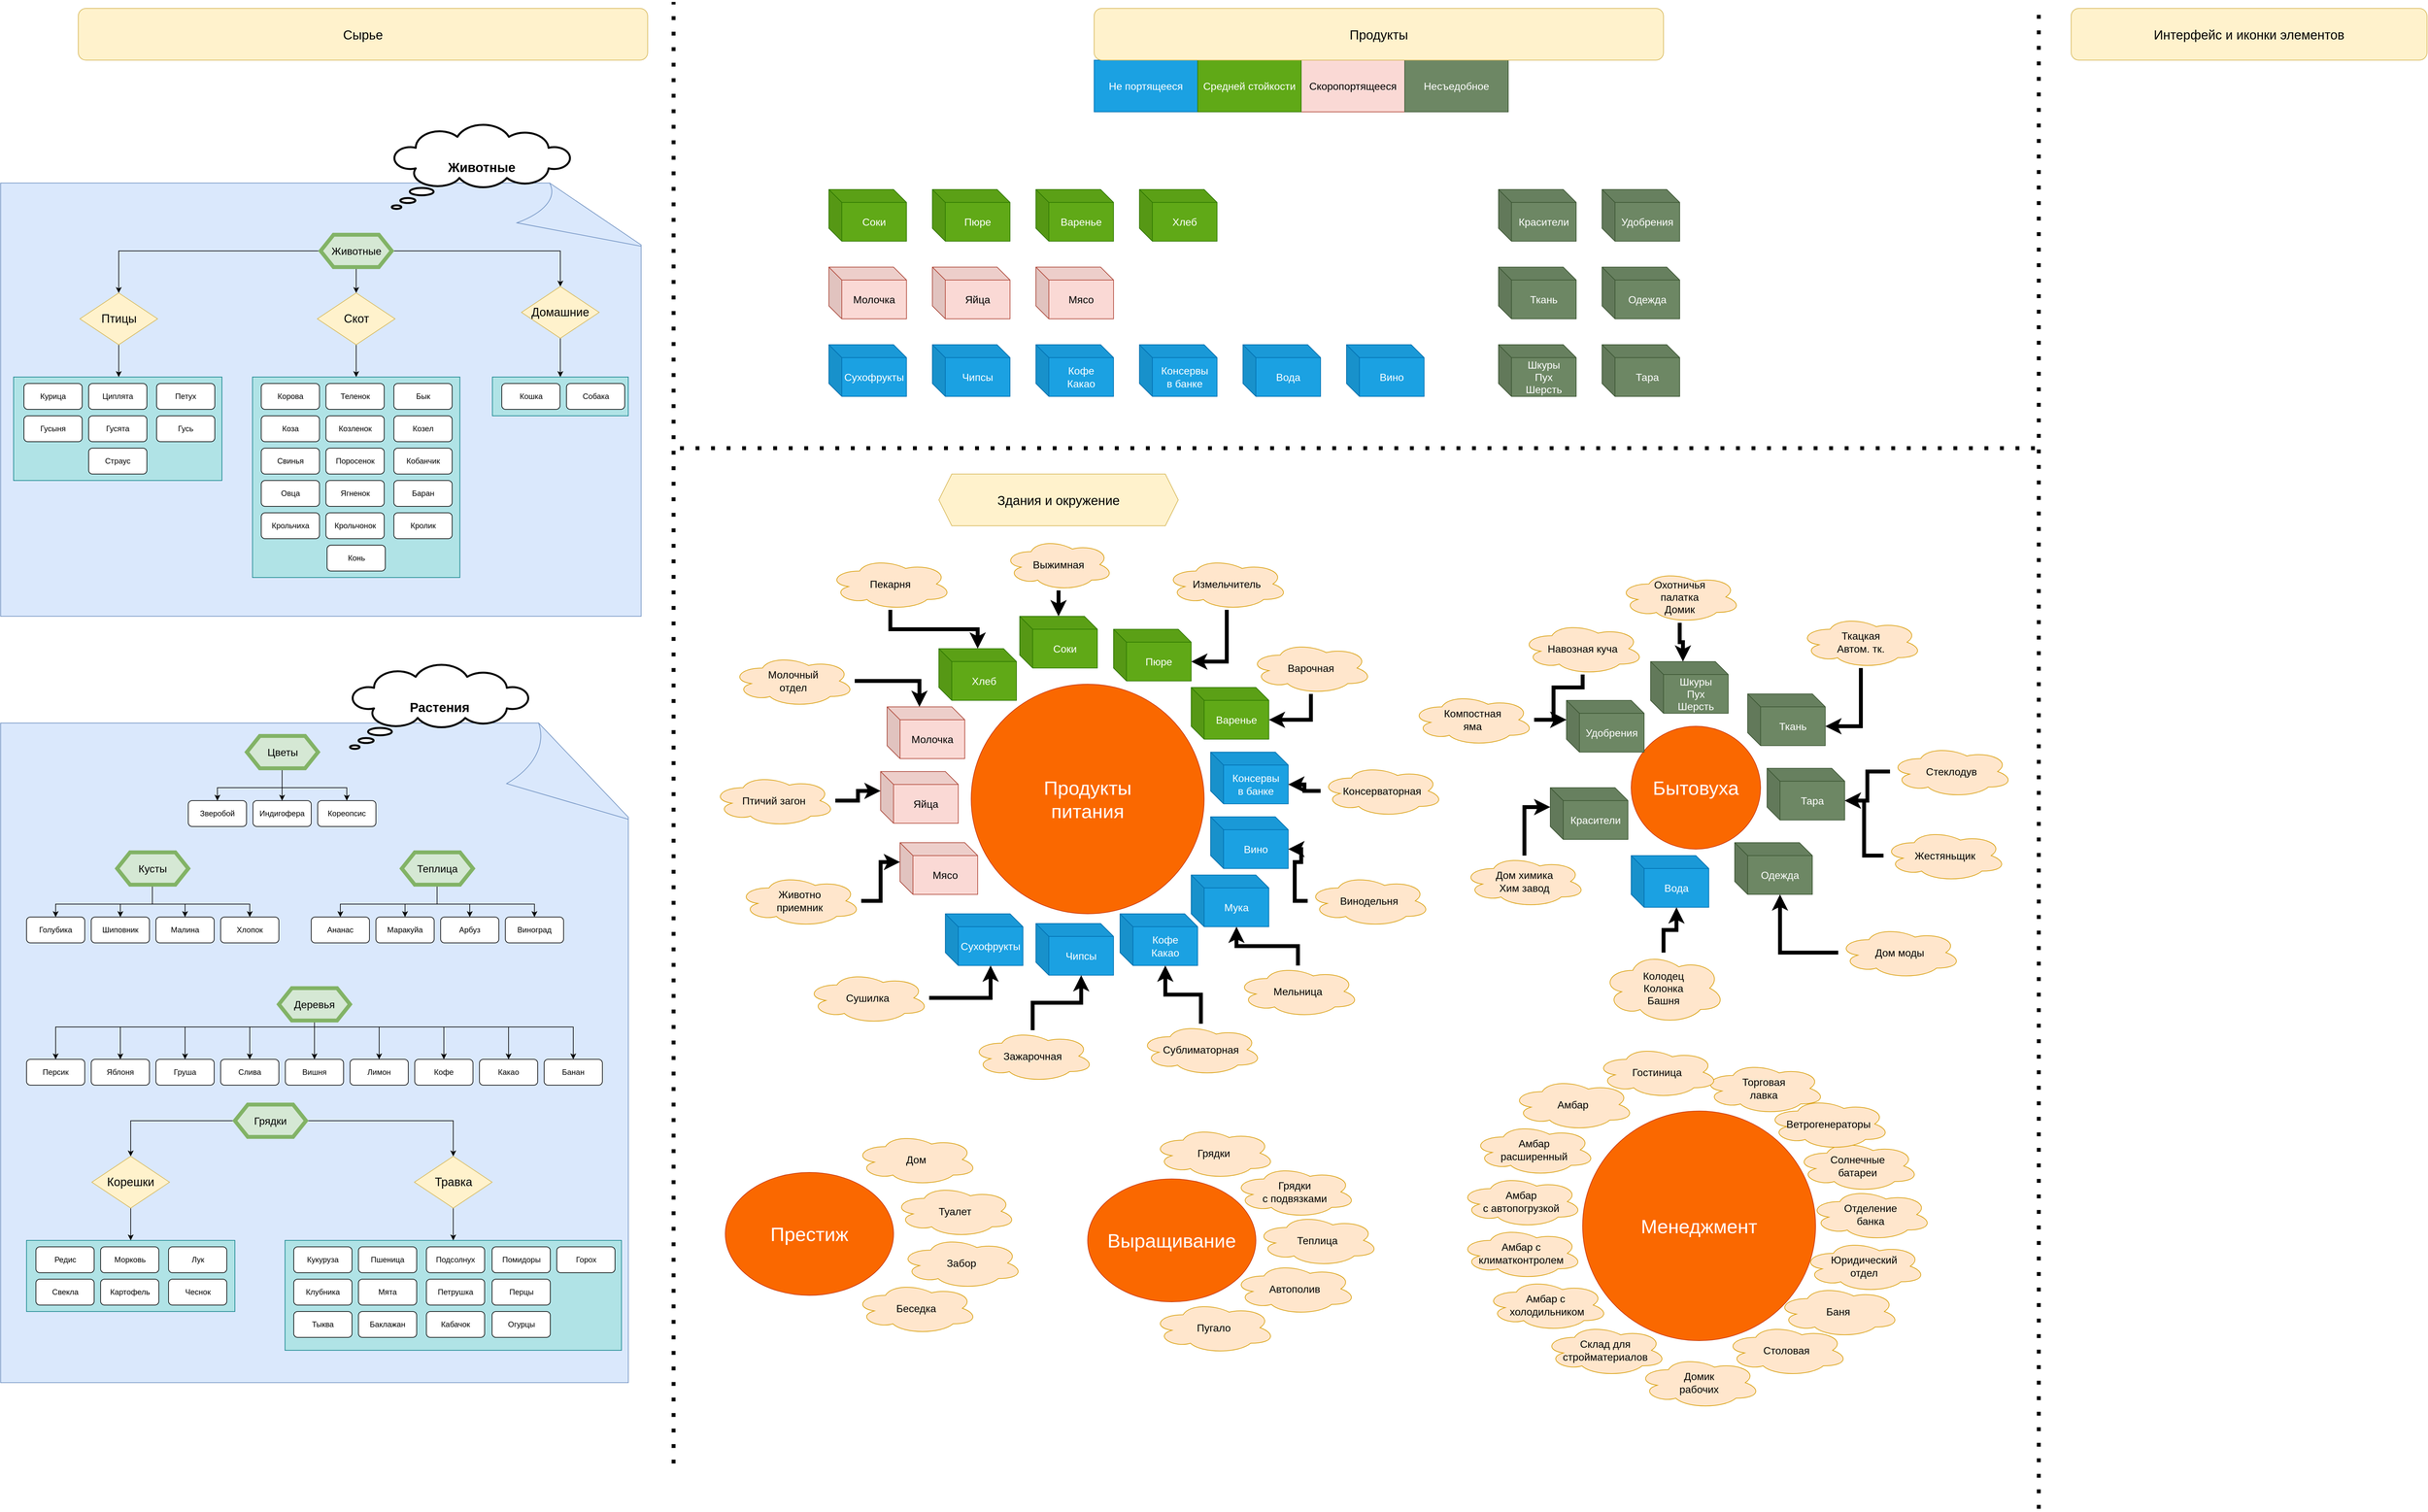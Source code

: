 <mxfile version="13.6.2" type="device"><diagram id="vCGgjqNTUJEDkBf43hbf" name="Page-1"><mxGraphModel dx="4862" dy="3227" grid="1" gridSize="10" guides="1" tooltips="1" connect="1" arrows="1" fold="1" page="0" pageScale="1" pageWidth="827" pageHeight="1169" math="0" shadow="0"><root><mxCell id="0"/><mxCell id="1" parent="0"/><mxCell id="JGJZwGE6DMtUdbbQG4qj-44" value="&lt;font style=&quot;font-size: 16px&quot;&gt;Чипсы&lt;br&gt;&lt;/font&gt;" style="shape=cube;whiteSpace=wrap;html=1;boundedLbl=1;backgroundOutline=1;darkOpacity=0.05;darkOpacity2=0.1;fillColor=#1ba1e2;strokeColor=#006EAF;fontColor=#ffffff;" parent="1" vertex="1"><mxGeometry x="-1120" y="-825" width="120" height="80" as="geometry"/></mxCell><mxCell id="JGJZwGE6DMtUdbbQG4qj-38" value="&lt;font style=&quot;font-size: 16px&quot;&gt;Мясо&lt;br&gt;&lt;/font&gt;" style="shape=cube;whiteSpace=wrap;html=1;boundedLbl=1;backgroundOutline=1;darkOpacity=0.05;darkOpacity2=0.1;fillColor=#fad9d5;strokeColor=#ae4132;" parent="1" vertex="1"><mxGeometry x="-1330" y="-950" width="120" height="80" as="geometry"/></mxCell><mxCell id="JGJZwGE6DMtUdbbQG4qj-30" value="&lt;font style=&quot;font-size: 16px&quot;&gt;Варенье&lt;/font&gt;" style="shape=cube;whiteSpace=wrap;html=1;boundedLbl=1;backgroundOutline=1;darkOpacity=0.05;darkOpacity2=0.1;fillColor=#60a917;strokeColor=#2D7600;fontColor=#ffffff;" parent="1" vertex="1"><mxGeometry x="-880" y="-1190" width="120" height="80" as="geometry"/></mxCell><mxCell id="JGJZwGE6DMtUdbbQG4qj-27" value="&lt;font style=&quot;font-size: 16px&quot;&gt;Пюре&lt;br&gt;&lt;/font&gt;" style="shape=cube;whiteSpace=wrap;html=1;boundedLbl=1;backgroundOutline=1;darkOpacity=0.05;darkOpacity2=0.1;fillColor=#60a917;strokeColor=#2D7600;fontColor=#ffffff;" parent="1" vertex="1"><mxGeometry x="-1000" y="-1280" width="120" height="80" as="geometry"/></mxCell><mxCell id="JGJZwGE6DMtUdbbQG4qj-36" value="&lt;font style=&quot;font-size: 16px&quot;&gt;Яйца&lt;br&gt;&lt;/font&gt;" style="shape=cube;whiteSpace=wrap;html=1;boundedLbl=1;backgroundOutline=1;darkOpacity=0.05;darkOpacity2=0.1;fillColor=#fad9d5;strokeColor=#ae4132;" parent="1" vertex="1"><mxGeometry x="-1360" y="-1060" width="120" height="80" as="geometry"/></mxCell><mxCell id="NkiIBHRkVPeH6AALyL-r-161" value="" style="whiteSpace=wrap;html=1;shape=mxgraph.basic.document;fillColor=#dae8fc;strokeColor=#6c8ebf;" parent="1" vertex="1"><mxGeometry x="-2720" y="-1970" width="1000" height="670" as="geometry"/></mxCell><mxCell id="NkiIBHRkVPeH6AALyL-r-110" value="" style="whiteSpace=wrap;html=1;shape=mxgraph.basic.document;fillColor=#dae8fc;strokeColor=#6c8ebf;" parent="1" vertex="1"><mxGeometry x="-2720" y="-1135" width="980" height="1020" as="geometry"/></mxCell><mxCell id="NkiIBHRkVPeH6AALyL-r-56" value="" style="rounded=0;whiteSpace=wrap;html=1;fillColor=#b0e3e6;strokeColor=#0e8088;" parent="1" vertex="1"><mxGeometry x="-2680" y="-335" width="322" height="110" as="geometry"/></mxCell><mxCell id="NkiIBHRkVPeH6AALyL-r-11" style="edgeStyle=orthogonalEdgeStyle;rounded=0;orthogonalLoop=1;jettySize=auto;html=1;entryX=0.5;entryY=0;entryDx=0;entryDy=0;" parent="1" source="NkiIBHRkVPeH6AALyL-r-1" target="NkiIBHRkVPeH6AALyL-r-3" edge="1"><mxGeometry relative="1" as="geometry"><mxPoint x="-2225" y="-575" as="targetPoint"/><Array as="points"><mxPoint x="-2235" y="-665"/><mxPoint x="-2535" y="-665"/></Array></mxGeometry></mxCell><mxCell id="NkiIBHRkVPeH6AALyL-r-12" style="edgeStyle=orthogonalEdgeStyle;rounded=0;orthogonalLoop=1;jettySize=auto;html=1;entryX=0.5;entryY=0;entryDx=0;entryDy=0;" parent="1" source="NkiIBHRkVPeH6AALyL-r-1" target="NkiIBHRkVPeH6AALyL-r-9" edge="1"><mxGeometry relative="1" as="geometry"><Array as="points"><mxPoint x="-2235" y="-665"/><mxPoint x="-2435" y="-665"/></Array></mxGeometry></mxCell><mxCell id="NkiIBHRkVPeH6AALyL-r-13" style="edgeStyle=orthogonalEdgeStyle;rounded=0;orthogonalLoop=1;jettySize=auto;html=1;" parent="1" source="NkiIBHRkVPeH6AALyL-r-1" target="NkiIBHRkVPeH6AALyL-r-4" edge="1"><mxGeometry relative="1" as="geometry"><Array as="points"><mxPoint x="-2235" y="-665"/><mxPoint x="-2335" y="-665"/></Array></mxGeometry></mxCell><mxCell id="NkiIBHRkVPeH6AALyL-r-14" style="edgeStyle=orthogonalEdgeStyle;rounded=0;orthogonalLoop=1;jettySize=auto;html=1;" parent="1" source="NkiIBHRkVPeH6AALyL-r-1" target="NkiIBHRkVPeH6AALyL-r-5" edge="1"><mxGeometry relative="1" as="geometry"/></mxCell><mxCell id="NkiIBHRkVPeH6AALyL-r-15" style="edgeStyle=orthogonalEdgeStyle;rounded=0;orthogonalLoop=1;jettySize=auto;html=1;entryX=0.5;entryY=0;entryDx=0;entryDy=0;" parent="1" source="NkiIBHRkVPeH6AALyL-r-1" target="NkiIBHRkVPeH6AALyL-r-6" edge="1"><mxGeometry relative="1" as="geometry"><Array as="points"><mxPoint x="-2235" y="-665"/><mxPoint x="-2135" y="-665"/></Array></mxGeometry></mxCell><mxCell id="NkiIBHRkVPeH6AALyL-r-19" style="edgeStyle=orthogonalEdgeStyle;rounded=0;orthogonalLoop=1;jettySize=auto;html=1;entryX=0.5;entryY=0;entryDx=0;entryDy=0;" parent="1" source="NkiIBHRkVPeH6AALyL-r-1" target="NkiIBHRkVPeH6AALyL-r-7" edge="1"><mxGeometry relative="1" as="geometry"><Array as="points"><mxPoint x="-2235" y="-665"/><mxPoint x="-2035" y="-665"/></Array></mxGeometry></mxCell><mxCell id="NkiIBHRkVPeH6AALyL-r-20" style="edgeStyle=orthogonalEdgeStyle;rounded=0;orthogonalLoop=1;jettySize=auto;html=1;entryX=0.5;entryY=0;entryDx=0;entryDy=0;" parent="1" source="NkiIBHRkVPeH6AALyL-r-1" target="NkiIBHRkVPeH6AALyL-r-8" edge="1"><mxGeometry relative="1" as="geometry"><Array as="points"><mxPoint x="-2235" y="-665"/><mxPoint x="-1935" y="-665"/></Array></mxGeometry></mxCell><mxCell id="NkiIBHRkVPeH6AALyL-r-21" style="edgeStyle=orthogonalEdgeStyle;rounded=0;orthogonalLoop=1;jettySize=auto;html=1;" parent="1" source="NkiIBHRkVPeH6AALyL-r-1" target="NkiIBHRkVPeH6AALyL-r-10" edge="1"><mxGeometry relative="1" as="geometry"><Array as="points"><mxPoint x="-2235" y="-665"/><mxPoint x="-1835" y="-665"/></Array></mxGeometry></mxCell><mxCell id="NkiIBHRkVPeH6AALyL-r-35" style="edgeStyle=orthogonalEdgeStyle;rounded=0;orthogonalLoop=1;jettySize=auto;html=1;" parent="1" source="NkiIBHRkVPeH6AALyL-r-1" target="NkiIBHRkVPeH6AALyL-r-34" edge="1"><mxGeometry relative="1" as="geometry"><Array as="points"><mxPoint x="-2235" y="-665"/><mxPoint x="-2635" y="-665"/></Array></mxGeometry></mxCell><mxCell id="NkiIBHRkVPeH6AALyL-r-1" value="Деревья" style="shape=hexagon;perimeter=hexagonPerimeter2;whiteSpace=wrap;html=1;fixedSize=1;fontSize=16;fillColor=#d5e8d4;strokeColor=#82b366;strokeWidth=6;" parent="1" vertex="1"><mxGeometry x="-2290" y="-725" width="110" height="50" as="geometry"/></mxCell><mxCell id="NkiIBHRkVPeH6AALyL-r-3" value="Яблоня" style="rounded=1;whiteSpace=wrap;html=1;" parent="1" vertex="1"><mxGeometry x="-2580" y="-615" width="90" height="40" as="geometry"/></mxCell><mxCell id="NkiIBHRkVPeH6AALyL-r-4" value="Слива" style="rounded=1;whiteSpace=wrap;html=1;" parent="1" vertex="1"><mxGeometry x="-2380" y="-615" width="90" height="40" as="geometry"/></mxCell><mxCell id="NkiIBHRkVPeH6AALyL-r-5" value="Вишня" style="rounded=1;whiteSpace=wrap;html=1;" parent="1" vertex="1"><mxGeometry x="-2280" y="-615" width="90" height="40" as="geometry"/></mxCell><mxCell id="NkiIBHRkVPeH6AALyL-r-6" value="Лимон" style="rounded=1;whiteSpace=wrap;html=1;" parent="1" vertex="1"><mxGeometry x="-2180" y="-615" width="90" height="40" as="geometry"/></mxCell><mxCell id="NkiIBHRkVPeH6AALyL-r-7" value="Кофе" style="rounded=1;whiteSpace=wrap;html=1;" parent="1" vertex="1"><mxGeometry x="-2080" y="-615" width="90" height="40" as="geometry"/></mxCell><mxCell id="NkiIBHRkVPeH6AALyL-r-8" value="Какао" style="rounded=1;whiteSpace=wrap;html=1;" parent="1" vertex="1"><mxGeometry x="-1980" y="-615" width="90" height="40" as="geometry"/></mxCell><mxCell id="NkiIBHRkVPeH6AALyL-r-9" value="Груша" style="rounded=1;whiteSpace=wrap;html=1;" parent="1" vertex="1"><mxGeometry x="-2480" y="-615" width="90" height="40" as="geometry"/></mxCell><mxCell id="NkiIBHRkVPeH6AALyL-r-10" value="Банан" style="rounded=1;whiteSpace=wrap;html=1;" parent="1" vertex="1"><mxGeometry x="-1880" y="-615" width="90" height="40" as="geometry"/></mxCell><mxCell id="NkiIBHRkVPeH6AALyL-r-29" style="edgeStyle=orthogonalEdgeStyle;rounded=0;orthogonalLoop=1;jettySize=auto;html=1;entryX=0.5;entryY=0;entryDx=0;entryDy=0;" parent="1" source="NkiIBHRkVPeH6AALyL-r-22" target="NkiIBHRkVPeH6AALyL-r-26" edge="1"><mxGeometry relative="1" as="geometry"/></mxCell><mxCell id="NkiIBHRkVPeH6AALyL-r-30" style="edgeStyle=orthogonalEdgeStyle;rounded=0;orthogonalLoop=1;jettySize=auto;html=1;entryX=0.5;entryY=0;entryDx=0;entryDy=0;" parent="1" source="NkiIBHRkVPeH6AALyL-r-22" target="NkiIBHRkVPeH6AALyL-r-28" edge="1"><mxGeometry relative="1" as="geometry"/></mxCell><mxCell id="NkiIBHRkVPeH6AALyL-r-22" value="Грядки" style="shape=hexagon;perimeter=hexagonPerimeter2;whiteSpace=wrap;html=1;fixedSize=1;fillColor=#d5e8d4;strokeColor=#82b366;strokeWidth=6;fontSize=16;" parent="1" vertex="1"><mxGeometry x="-2358" y="-545" width="110" height="50" as="geometry"/></mxCell><mxCell id="NkiIBHRkVPeH6AALyL-r-47" style="edgeStyle=orthogonalEdgeStyle;rounded=0;orthogonalLoop=1;jettySize=auto;html=1;entryX=0.5;entryY=0;entryDx=0;entryDy=0;" parent="1" source="NkiIBHRkVPeH6AALyL-r-26" target="NkiIBHRkVPeH6AALyL-r-56" edge="1"><mxGeometry relative="1" as="geometry"><mxPoint x="-2520.28" y="-365.17" as="targetPoint"/></mxGeometry></mxCell><mxCell id="NkiIBHRkVPeH6AALyL-r-26" value="Корешки" style="rhombus;whiteSpace=wrap;html=1;fontSize=18;fillColor=#fff2cc;strokeColor=#d6b656;" parent="1" vertex="1"><mxGeometry x="-2579" y="-465" width="120" height="80" as="geometry"/></mxCell><mxCell id="NkiIBHRkVPeH6AALyL-r-67" style="edgeStyle=orthogonalEdgeStyle;rounded=0;orthogonalLoop=1;jettySize=auto;html=1;entryX=0.5;entryY=0;entryDx=0;entryDy=0;" parent="1" source="NkiIBHRkVPeH6AALyL-r-28" target="NkiIBHRkVPeH6AALyL-r-60" edge="1"><mxGeometry relative="1" as="geometry"/></mxCell><mxCell id="NkiIBHRkVPeH6AALyL-r-28" value="Травка" style="rhombus;whiteSpace=wrap;html=1;fontSize=18;fillColor=#fff2cc;strokeColor=#d6b656;" parent="1" vertex="1"><mxGeometry x="-2080.5" y="-465" width="120" height="80" as="geometry"/></mxCell><mxCell id="NkiIBHRkVPeH6AALyL-r-31" value="Редис" style="rounded=1;whiteSpace=wrap;html=1;" parent="1" vertex="1"><mxGeometry x="-2665.5" y="-325" width="90" height="40" as="geometry"/></mxCell><mxCell id="NkiIBHRkVPeH6AALyL-r-34" value="Персик" style="rounded=1;whiteSpace=wrap;html=1;" parent="1" vertex="1"><mxGeometry x="-2680" y="-615" width="90" height="40" as="geometry"/></mxCell><mxCell id="NkiIBHRkVPeH6AALyL-r-36" value="Морковь" style="rounded=1;whiteSpace=wrap;html=1;" parent="1" vertex="1"><mxGeometry x="-2565.5" y="-325" width="90" height="40" as="geometry"/></mxCell><mxCell id="NkiIBHRkVPeH6AALyL-r-37" value="Картофель" style="rounded=1;whiteSpace=wrap;html=1;" parent="1" vertex="1"><mxGeometry x="-2565.5" y="-275" width="90" height="40" as="geometry"/></mxCell><mxCell id="NkiIBHRkVPeH6AALyL-r-38" value="Лук" style="rounded=1;whiteSpace=wrap;html=1;" parent="1" vertex="1"><mxGeometry x="-2460.5" y="-325" width="90" height="40" as="geometry"/></mxCell><mxCell id="NkiIBHRkVPeH6AALyL-r-39" value="Чеснок" style="rounded=1;whiteSpace=wrap;html=1;" parent="1" vertex="1"><mxGeometry x="-2460.5" y="-275" width="90" height="40" as="geometry"/></mxCell><mxCell id="NkiIBHRkVPeH6AALyL-r-40" value="Свекла" style="rounded=1;whiteSpace=wrap;html=1;" parent="1" vertex="1"><mxGeometry x="-2665.5" y="-275" width="90" height="40" as="geometry"/></mxCell><mxCell id="NkiIBHRkVPeH6AALyL-r-60" value="" style="rounded=0;whiteSpace=wrap;html=1;fillColor=#b0e3e6;strokeColor=#0e8088;" parent="1" vertex="1"><mxGeometry x="-2280.5" y="-335" width="520" height="170" as="geometry"/></mxCell><mxCell id="NkiIBHRkVPeH6AALyL-r-61" value="Кукуруза" style="rounded=1;whiteSpace=wrap;html=1;" parent="1" vertex="1"><mxGeometry x="-2267" y="-325" width="90" height="40" as="geometry"/></mxCell><mxCell id="NkiIBHRkVPeH6AALyL-r-62" value="Пшеница" style="rounded=1;whiteSpace=wrap;html=1;" parent="1" vertex="1"><mxGeometry x="-2167" y="-325" width="90" height="40" as="geometry"/></mxCell><mxCell id="NkiIBHRkVPeH6AALyL-r-63" value="Мята" style="rounded=1;whiteSpace=wrap;html=1;" parent="1" vertex="1"><mxGeometry x="-2167" y="-275" width="90" height="40" as="geometry"/></mxCell><mxCell id="NkiIBHRkVPeH6AALyL-r-64" value="Подсолнух" style="rounded=1;whiteSpace=wrap;html=1;" parent="1" vertex="1"><mxGeometry x="-2062" y="-325" width="90" height="40" as="geometry"/></mxCell><mxCell id="NkiIBHRkVPeH6AALyL-r-65" value="Петрушка" style="rounded=1;whiteSpace=wrap;html=1;" parent="1" vertex="1"><mxGeometry x="-2062" y="-275" width="90" height="40" as="geometry"/></mxCell><mxCell id="NkiIBHRkVPeH6AALyL-r-66" value="Клубника" style="rounded=1;whiteSpace=wrap;html=1;" parent="1" vertex="1"><mxGeometry x="-2267" y="-275" width="90" height="40" as="geometry"/></mxCell><mxCell id="NkiIBHRkVPeH6AALyL-r-68" value="Помидоры" style="rounded=1;whiteSpace=wrap;html=1;" parent="1" vertex="1"><mxGeometry x="-1960.5" y="-325" width="90" height="40" as="geometry"/></mxCell><mxCell id="NkiIBHRkVPeH6AALyL-r-69" value="Перцы" style="rounded=1;whiteSpace=wrap;html=1;" parent="1" vertex="1"><mxGeometry x="-1960.5" y="-275" width="90" height="40" as="geometry"/></mxCell><mxCell id="NkiIBHRkVPeH6AALyL-r-70" value="Баклажан" style="rounded=1;whiteSpace=wrap;html=1;" parent="1" vertex="1"><mxGeometry x="-2167" y="-225" width="90" height="40" as="geometry"/></mxCell><mxCell id="NkiIBHRkVPeH6AALyL-r-71" value="Огурцы" style="rounded=1;whiteSpace=wrap;html=1;" parent="1" vertex="1"><mxGeometry x="-1960.5" y="-225" width="90" height="40" as="geometry"/></mxCell><mxCell id="NkiIBHRkVPeH6AALyL-r-72" value="Кабачок" style="rounded=1;whiteSpace=wrap;html=1;" parent="1" vertex="1"><mxGeometry x="-2062" y="-225" width="90" height="40" as="geometry"/></mxCell><mxCell id="NkiIBHRkVPeH6AALyL-r-73" value="Тыква" style="rounded=1;whiteSpace=wrap;html=1;" parent="1" vertex="1"><mxGeometry x="-2267" y="-225" width="90" height="40" as="geometry"/></mxCell><mxCell id="NkiIBHRkVPeH6AALyL-r-74" value="Горох" style="rounded=1;whiteSpace=wrap;html=1;" parent="1" vertex="1"><mxGeometry x="-1860.5" y="-325" width="90" height="40" as="geometry"/></mxCell><mxCell id="NkiIBHRkVPeH6AALyL-r-82" style="edgeStyle=orthogonalEdgeStyle;rounded=0;orthogonalLoop=1;jettySize=auto;html=1;" parent="1" source="NkiIBHRkVPeH6AALyL-r-75" target="NkiIBHRkVPeH6AALyL-r-76" edge="1"><mxGeometry relative="1" as="geometry"><Array as="points"><mxPoint x="-2485" y="-855"/><mxPoint x="-2635" y="-855"/></Array></mxGeometry></mxCell><mxCell id="NkiIBHRkVPeH6AALyL-r-83" style="edgeStyle=orthogonalEdgeStyle;rounded=0;orthogonalLoop=1;jettySize=auto;html=1;" parent="1" source="NkiIBHRkVPeH6AALyL-r-75" target="NkiIBHRkVPeH6AALyL-r-77" edge="1"><mxGeometry relative="1" as="geometry"><Array as="points"><mxPoint x="-2485" y="-855"/><mxPoint x="-2535" y="-855"/></Array></mxGeometry></mxCell><mxCell id="NkiIBHRkVPeH6AALyL-r-84" style="edgeStyle=orthogonalEdgeStyle;rounded=0;orthogonalLoop=1;jettySize=auto;html=1;" parent="1" source="NkiIBHRkVPeH6AALyL-r-75" target="NkiIBHRkVPeH6AALyL-r-78" edge="1"><mxGeometry relative="1" as="geometry"><Array as="points"><mxPoint x="-2485" y="-855"/><mxPoint x="-2435" y="-855"/></Array></mxGeometry></mxCell><mxCell id="NkiIBHRkVPeH6AALyL-r-85" style="edgeStyle=orthogonalEdgeStyle;rounded=0;orthogonalLoop=1;jettySize=auto;html=1;" parent="1" source="NkiIBHRkVPeH6AALyL-r-75" target="NkiIBHRkVPeH6AALyL-r-79" edge="1"><mxGeometry relative="1" as="geometry"><Array as="points"><mxPoint x="-2485" y="-855"/><mxPoint x="-2335" y="-855"/></Array></mxGeometry></mxCell><mxCell id="NkiIBHRkVPeH6AALyL-r-75" value="Кусты" style="shape=hexagon;perimeter=hexagonPerimeter2;whiteSpace=wrap;html=1;fixedSize=1;" parent="1" vertex="1"><mxGeometry x="-2540.5" y="-935" width="110" height="50" as="geometry"/></mxCell><mxCell id="NkiIBHRkVPeH6AALyL-r-76" value="Голубика" style="rounded=1;whiteSpace=wrap;html=1;" parent="1" vertex="1"><mxGeometry x="-2680" y="-835" width="90" height="40" as="geometry"/></mxCell><mxCell id="NkiIBHRkVPeH6AALyL-r-77" value="Шиповник" style="rounded=1;whiteSpace=wrap;html=1;" parent="1" vertex="1"><mxGeometry x="-2580" y="-835" width="90" height="40" as="geometry"/></mxCell><mxCell id="NkiIBHRkVPeH6AALyL-r-78" value="Малина" style="rounded=1;whiteSpace=wrap;html=1;" parent="1" vertex="1"><mxGeometry x="-2480" y="-835" width="90" height="40" as="geometry"/></mxCell><mxCell id="NkiIBHRkVPeH6AALyL-r-79" value="Хлопок" style="rounded=1;whiteSpace=wrap;html=1;" parent="1" vertex="1"><mxGeometry x="-2380" y="-835" width="90" height="40" as="geometry"/></mxCell><mxCell id="NkiIBHRkVPeH6AALyL-r-86" style="edgeStyle=orthogonalEdgeStyle;rounded=0;orthogonalLoop=1;jettySize=auto;html=1;" parent="1" source="NkiIBHRkVPeH6AALyL-r-90" target="NkiIBHRkVPeH6AALyL-r-91" edge="1"><mxGeometry relative="1" as="geometry"><Array as="points"><mxPoint x="-2045" y="-855"/><mxPoint x="-2195" y="-855"/></Array></mxGeometry></mxCell><mxCell id="NkiIBHRkVPeH6AALyL-r-87" style="edgeStyle=orthogonalEdgeStyle;rounded=0;orthogonalLoop=1;jettySize=auto;html=1;" parent="1" source="NkiIBHRkVPeH6AALyL-r-90" target="NkiIBHRkVPeH6AALyL-r-92" edge="1"><mxGeometry relative="1" as="geometry"><Array as="points"><mxPoint x="-2045" y="-855"/><mxPoint x="-2095" y="-855"/></Array></mxGeometry></mxCell><mxCell id="NkiIBHRkVPeH6AALyL-r-88" style="edgeStyle=orthogonalEdgeStyle;rounded=0;orthogonalLoop=1;jettySize=auto;html=1;" parent="1" source="NkiIBHRkVPeH6AALyL-r-90" target="NkiIBHRkVPeH6AALyL-r-93" edge="1"><mxGeometry relative="1" as="geometry"><Array as="points"><mxPoint x="-2045" y="-855"/><mxPoint x="-1995" y="-855"/></Array></mxGeometry></mxCell><mxCell id="NkiIBHRkVPeH6AALyL-r-89" style="edgeStyle=orthogonalEdgeStyle;rounded=0;orthogonalLoop=1;jettySize=auto;html=1;" parent="1" source="NkiIBHRkVPeH6AALyL-r-90" target="NkiIBHRkVPeH6AALyL-r-94" edge="1"><mxGeometry relative="1" as="geometry"><Array as="points"><mxPoint x="-2045" y="-855"/><mxPoint x="-1895" y="-855"/></Array></mxGeometry></mxCell><mxCell id="NkiIBHRkVPeH6AALyL-r-90" value="Теплица" style="shape=hexagon;perimeter=hexagonPerimeter2;whiteSpace=wrap;html=1;fixedSize=1;" parent="1" vertex="1"><mxGeometry x="-2100.5" y="-935" width="110" height="50" as="geometry"/></mxCell><mxCell id="NkiIBHRkVPeH6AALyL-r-91" value="Ананас" style="rounded=1;whiteSpace=wrap;html=1;" parent="1" vertex="1"><mxGeometry x="-2240" y="-835" width="90" height="40" as="geometry"/></mxCell><mxCell id="NkiIBHRkVPeH6AALyL-r-92" value="Маракуйа" style="rounded=1;whiteSpace=wrap;html=1;" parent="1" vertex="1"><mxGeometry x="-2140" y="-835" width="90" height="40" as="geometry"/></mxCell><mxCell id="NkiIBHRkVPeH6AALyL-r-93" value="Арбуз" style="rounded=1;whiteSpace=wrap;html=1;" parent="1" vertex="1"><mxGeometry x="-2040" y="-835" width="90" height="40" as="geometry"/></mxCell><mxCell id="NkiIBHRkVPeH6AALyL-r-94" value="Виноград" style="rounded=1;whiteSpace=wrap;html=1;" parent="1" vertex="1"><mxGeometry x="-1940" y="-835" width="90" height="40" as="geometry"/></mxCell><mxCell id="NkiIBHRkVPeH6AALyL-r-96" style="edgeStyle=orthogonalEdgeStyle;rounded=0;orthogonalLoop=1;jettySize=auto;html=1;" parent="1" source="NkiIBHRkVPeH6AALyL-r-99" target="NkiIBHRkVPeH6AALyL-r-101" edge="1"><mxGeometry relative="1" as="geometry"><Array as="points"><mxPoint x="-2285" y="-1025"/><mxPoint x="-2285" y="-1025"/></Array></mxGeometry></mxCell><mxCell id="NkiIBHRkVPeH6AALyL-r-97" style="edgeStyle=orthogonalEdgeStyle;rounded=0;orthogonalLoop=1;jettySize=auto;html=1;" parent="1" source="NkiIBHRkVPeH6AALyL-r-99" target="NkiIBHRkVPeH6AALyL-r-102" edge="1"><mxGeometry relative="1" as="geometry"><Array as="points"><mxPoint x="-2285" y="-1035"/><mxPoint x="-2185" y="-1035"/></Array></mxGeometry></mxCell><mxCell id="NkiIBHRkVPeH6AALyL-r-104" style="edgeStyle=orthogonalEdgeStyle;rounded=0;orthogonalLoop=1;jettySize=auto;html=1;" parent="1" source="NkiIBHRkVPeH6AALyL-r-99" target="NkiIBHRkVPeH6AALyL-r-100" edge="1"><mxGeometry relative="1" as="geometry"><Array as="points"><mxPoint x="-2285" y="-1035"/><mxPoint x="-2385" y="-1035"/></Array></mxGeometry></mxCell><mxCell id="NkiIBHRkVPeH6AALyL-r-99" value="Цветы" style="shape=hexagon;perimeter=hexagonPerimeter2;whiteSpace=wrap;html=1;fixedSize=1;" parent="1" vertex="1"><mxGeometry x="-2340" y="-1115" width="110" height="50" as="geometry"/></mxCell><mxCell id="NkiIBHRkVPeH6AALyL-r-100" value="Зверобой" style="rounded=1;whiteSpace=wrap;html=1;" parent="1" vertex="1"><mxGeometry x="-2430" y="-1015" width="90" height="40" as="geometry"/></mxCell><mxCell id="NkiIBHRkVPeH6AALyL-r-101" value="Индигофера" style="rounded=1;whiteSpace=wrap;html=1;" parent="1" vertex="1"><mxGeometry x="-2330" y="-1015" width="90" height="40" as="geometry"/></mxCell><mxCell id="NkiIBHRkVPeH6AALyL-r-102" value="Кореопсис" style="rounded=1;whiteSpace=wrap;html=1;" parent="1" vertex="1"><mxGeometry x="-2230" y="-1015" width="90" height="40" as="geometry"/></mxCell><mxCell id="NkiIBHRkVPeH6AALyL-r-109" value="&lt;font style=&quot;font-size: 20px&quot;&gt;Растения&lt;/font&gt;" style="whiteSpace=wrap;html=1;shape=mxgraph.basic.cloud_callout;strokeWidth=3;fontSize=20;fontStyle=1;" parent="1" vertex="1"><mxGeometry x="-2180" y="-1225" width="277" height="130" as="geometry"/></mxCell><mxCell id="NkiIBHRkVPeH6AALyL-r-111" value="Цветы" style="shape=hexagon;perimeter=hexagonPerimeter2;whiteSpace=wrap;html=1;fixedSize=1;fillColor=#d5e8d4;strokeColor=#82b366;strokeWidth=6;fontSize=16;" parent="1" vertex="1"><mxGeometry x="-2339.5" y="-1115" width="110" height="50" as="geometry"/></mxCell><mxCell id="NkiIBHRkVPeH6AALyL-r-112" value="Кусты" style="shape=hexagon;perimeter=hexagonPerimeter2;whiteSpace=wrap;html=1;fixedSize=1;fillColor=#d5e8d4;strokeColor=#82b366;strokeWidth=6;fontSize=16;" parent="1" vertex="1"><mxGeometry x="-2540" y="-935" width="110" height="50" as="geometry"/></mxCell><mxCell id="NkiIBHRkVPeH6AALyL-r-113" value="Теплица" style="shape=hexagon;perimeter=hexagonPerimeter2;whiteSpace=wrap;html=1;fixedSize=1;fillColor=#d5e8d4;strokeColor=#82b366;strokeWidth=6;fontSize=16;" parent="1" vertex="1"><mxGeometry x="-2100" y="-935" width="110" height="50" as="geometry"/></mxCell><mxCell id="NkiIBHRkVPeH6AALyL-r-115" value="" style="rounded=0;whiteSpace=wrap;html=1;fillColor=#b0e3e6;strokeColor=#0e8088;" parent="1" vertex="1"><mxGeometry x="-2700" y="-1670" width="322" height="160" as="geometry"/></mxCell><mxCell id="NkiIBHRkVPeH6AALyL-r-116" style="edgeStyle=orthogonalEdgeStyle;rounded=0;orthogonalLoop=1;jettySize=auto;html=1;entryX=0.5;entryY=0;entryDx=0;entryDy=0;" parent="1" source="NkiIBHRkVPeH6AALyL-r-118" target="NkiIBHRkVPeH6AALyL-r-120" edge="1"><mxGeometry relative="1" as="geometry"/></mxCell><mxCell id="NkiIBHRkVPeH6AALyL-r-117" style="edgeStyle=orthogonalEdgeStyle;rounded=0;orthogonalLoop=1;jettySize=auto;html=1;entryX=0.5;entryY=0;entryDx=0;entryDy=0;" parent="1" source="NkiIBHRkVPeH6AALyL-r-118" target="NkiIBHRkVPeH6AALyL-r-122" edge="1"><mxGeometry relative="1" as="geometry"/></mxCell><mxCell id="NkiIBHRkVPeH6AALyL-r-144" style="edgeStyle=orthogonalEdgeStyle;rounded=0;orthogonalLoop=1;jettySize=auto;html=1;entryX=0.5;entryY=0;entryDx=0;entryDy=0;fontSize=18;fontColor=#087300;" parent="1" source="NkiIBHRkVPeH6AALyL-r-118" target="NkiIBHRkVPeH6AALyL-r-143" edge="1"><mxGeometry relative="1" as="geometry"/></mxCell><mxCell id="NkiIBHRkVPeH6AALyL-r-118" value="Животные" style="shape=hexagon;perimeter=hexagonPerimeter2;whiteSpace=wrap;html=1;fixedSize=1;fillColor=#d5e8d4;strokeColor=#82b366;strokeWidth=6;fontSize=16;" parent="1" vertex="1"><mxGeometry x="-2225.5" y="-1890" width="110" height="50" as="geometry"/></mxCell><mxCell id="NkiIBHRkVPeH6AALyL-r-119" style="edgeStyle=orthogonalEdgeStyle;rounded=0;orthogonalLoop=1;jettySize=auto;html=1;entryX=0.5;entryY=0;entryDx=0;entryDy=0;" parent="1" source="NkiIBHRkVPeH6AALyL-r-120" edge="1"><mxGeometry relative="1" as="geometry"><mxPoint x="-2537.5" y="-1670" as="targetPoint"/></mxGeometry></mxCell><mxCell id="NkiIBHRkVPeH6AALyL-r-120" value="Птицы" style="rhombus;whiteSpace=wrap;html=1;fontSize=18;fillColor=#fff2cc;strokeColor=#d6b656;" parent="1" vertex="1"><mxGeometry x="-2597.5" y="-1800" width="120" height="80" as="geometry"/></mxCell><mxCell id="NkiIBHRkVPeH6AALyL-r-121" style="edgeStyle=orthogonalEdgeStyle;rounded=0;orthogonalLoop=1;jettySize=auto;html=1;entryX=0.5;entryY=0;entryDx=0;entryDy=0;" parent="1" source="NkiIBHRkVPeH6AALyL-r-122" target="NkiIBHRkVPeH6AALyL-r-129" edge="1"><mxGeometry relative="1" as="geometry"/></mxCell><mxCell id="NkiIBHRkVPeH6AALyL-r-122" value="Скот" style="rhombus;whiteSpace=wrap;html=1;fontSize=18;fillColor=#fff2cc;strokeColor=#d6b656;" parent="1" vertex="1"><mxGeometry x="-2230.5" y="-1800" width="120" height="80" as="geometry"/></mxCell><mxCell id="NkiIBHRkVPeH6AALyL-r-123" value="Курица" style="rounded=1;whiteSpace=wrap;html=1;" parent="1" vertex="1"><mxGeometry x="-2684" y="-1660" width="90" height="40" as="geometry"/></mxCell><mxCell id="NkiIBHRkVPeH6AALyL-r-124" value="Циплята" style="rounded=1;whiteSpace=wrap;html=1;" parent="1" vertex="1"><mxGeometry x="-2584" y="-1660" width="90" height="40" as="geometry"/></mxCell><mxCell id="NkiIBHRkVPeH6AALyL-r-125" value="Гусята" style="rounded=1;whiteSpace=wrap;html=1;" parent="1" vertex="1"><mxGeometry x="-2584" y="-1610" width="90" height="40" as="geometry"/></mxCell><mxCell id="NkiIBHRkVPeH6AALyL-r-126" value="Петух" style="rounded=1;whiteSpace=wrap;html=1;" parent="1" vertex="1"><mxGeometry x="-2479" y="-1660" width="90" height="40" as="geometry"/></mxCell><mxCell id="NkiIBHRkVPeH6AALyL-r-127" value="Гусь" style="rounded=1;whiteSpace=wrap;html=1;" parent="1" vertex="1"><mxGeometry x="-2479" y="-1610" width="90" height="40" as="geometry"/></mxCell><mxCell id="NkiIBHRkVPeH6AALyL-r-128" value="Гусыня" style="rounded=1;whiteSpace=wrap;html=1;" parent="1" vertex="1"><mxGeometry x="-2684" y="-1610" width="90" height="40" as="geometry"/></mxCell><mxCell id="NkiIBHRkVPeH6AALyL-r-129" value="" style="rounded=0;whiteSpace=wrap;html=1;fillColor=#b0e3e6;strokeColor=#0e8088;" parent="1" vertex="1"><mxGeometry x="-2330.75" y="-1670" width="320.5" height="310" as="geometry"/></mxCell><mxCell id="NkiIBHRkVPeH6AALyL-r-130" value="Корова" style="rounded=1;whiteSpace=wrap;html=1;" parent="1" vertex="1"><mxGeometry x="-2317.25" y="-1660" width="90" height="40" as="geometry"/></mxCell><mxCell id="NkiIBHRkVPeH6AALyL-r-131" value="Теленок" style="rounded=1;whiteSpace=wrap;html=1;" parent="1" vertex="1"><mxGeometry x="-2217.25" y="-1660" width="90" height="40" as="geometry"/></mxCell><mxCell id="NkiIBHRkVPeH6AALyL-r-132" value="Козленок" style="rounded=1;whiteSpace=wrap;html=1;" parent="1" vertex="1"><mxGeometry x="-2217.25" y="-1610" width="90" height="40" as="geometry"/></mxCell><mxCell id="NkiIBHRkVPeH6AALyL-r-133" value="Бык" style="rounded=1;whiteSpace=wrap;html=1;" parent="1" vertex="1"><mxGeometry x="-2112.25" y="-1660" width="90" height="40" as="geometry"/></mxCell><mxCell id="NkiIBHRkVPeH6AALyL-r-134" value="Козел" style="rounded=1;whiteSpace=wrap;html=1;" parent="1" vertex="1"><mxGeometry x="-2112.25" y="-1610" width="90" height="40" as="geometry"/></mxCell><mxCell id="NkiIBHRkVPeH6AALyL-r-135" value="Коза" style="rounded=1;whiteSpace=wrap;html=1;" parent="1" vertex="1"><mxGeometry x="-2317.25" y="-1610" width="90" height="40" as="geometry"/></mxCell><mxCell id="NkiIBHRkVPeH6AALyL-r-138" value="Поросенок" style="rounded=1;whiteSpace=wrap;html=1;" parent="1" vertex="1"><mxGeometry x="-2217.25" y="-1560" width="90" height="40" as="geometry"/></mxCell><mxCell id="NkiIBHRkVPeH6AALyL-r-140" value="Кобанчик" style="rounded=1;whiteSpace=wrap;html=1;" parent="1" vertex="1"><mxGeometry x="-2112.25" y="-1560" width="90" height="40" as="geometry"/></mxCell><mxCell id="NkiIBHRkVPeH6AALyL-r-141" value="Свинья" style="rounded=1;whiteSpace=wrap;html=1;" parent="1" vertex="1"><mxGeometry x="-2317.25" y="-1560" width="90" height="40" as="geometry"/></mxCell><mxCell id="NkiIBHRkVPeH6AALyL-r-152" style="edgeStyle=orthogonalEdgeStyle;rounded=0;orthogonalLoop=1;jettySize=auto;html=1;entryX=0.5;entryY=0;entryDx=0;entryDy=0;fontSize=18;fontColor=#087300;" parent="1" source="NkiIBHRkVPeH6AALyL-r-143" target="NkiIBHRkVPeH6AALyL-r-145" edge="1"><mxGeometry relative="1" as="geometry"/></mxCell><mxCell id="NkiIBHRkVPeH6AALyL-r-143" value="Домашние" style="rhombus;whiteSpace=wrap;html=1;fontSize=18;fillColor=#fff2cc;strokeColor=#d6b656;" parent="1" vertex="1"><mxGeometry x="-1915" y="-1810" width="120" height="80" as="geometry"/></mxCell><mxCell id="NkiIBHRkVPeH6AALyL-r-145" value="" style="rounded=0;whiteSpace=wrap;html=1;fillColor=#b0e3e6;strokeColor=#0e8088;" parent="1" vertex="1"><mxGeometry x="-1960" y="-1670" width="210" height="60" as="geometry"/></mxCell><mxCell id="NkiIBHRkVPeH6AALyL-r-146" value="Кошка" style="rounded=1;whiteSpace=wrap;html=1;" parent="1" vertex="1"><mxGeometry x="-1945.5" y="-1660" width="90" height="40" as="geometry"/></mxCell><mxCell id="NkiIBHRkVPeH6AALyL-r-147" value="Собака" style="rounded=1;whiteSpace=wrap;html=1;" parent="1" vertex="1"><mxGeometry x="-1845.5" y="-1660" width="90" height="40" as="geometry"/></mxCell><mxCell id="NkiIBHRkVPeH6AALyL-r-153" value="Страус" style="rounded=1;whiteSpace=wrap;html=1;" parent="1" vertex="1"><mxGeometry x="-2584" y="-1560" width="90" height="40" as="geometry"/></mxCell><mxCell id="NkiIBHRkVPeH6AALyL-r-154" value="Ягненок" style="rounded=1;whiteSpace=wrap;html=1;" parent="1" vertex="1"><mxGeometry x="-2217.25" y="-1510" width="90" height="40" as="geometry"/></mxCell><mxCell id="NkiIBHRkVPeH6AALyL-r-155" value="Баран" style="rounded=1;whiteSpace=wrap;html=1;" parent="1" vertex="1"><mxGeometry x="-2112.25" y="-1510" width="90" height="40" as="geometry"/></mxCell><mxCell id="NkiIBHRkVPeH6AALyL-r-156" value="Овца" style="rounded=1;whiteSpace=wrap;html=1;" parent="1" vertex="1"><mxGeometry x="-2317.25" y="-1510" width="90" height="40" as="geometry"/></mxCell><mxCell id="NkiIBHRkVPeH6AALyL-r-157" value="Конь" style="rounded=1;whiteSpace=wrap;html=1;" parent="1" vertex="1"><mxGeometry x="-2215.5" y="-1410" width="90" height="40" as="geometry"/></mxCell><mxCell id="NkiIBHRkVPeH6AALyL-r-158" value="Крольчонок" style="rounded=1;whiteSpace=wrap;html=1;" parent="1" vertex="1"><mxGeometry x="-2217.25" y="-1460" width="90" height="40" as="geometry"/></mxCell><mxCell id="NkiIBHRkVPeH6AALyL-r-159" value="Кролик" style="rounded=1;whiteSpace=wrap;html=1;" parent="1" vertex="1"><mxGeometry x="-2112.25" y="-1460" width="90" height="40" as="geometry"/></mxCell><mxCell id="NkiIBHRkVPeH6AALyL-r-160" value="Крольчиха" style="rounded=1;whiteSpace=wrap;html=1;" parent="1" vertex="1"><mxGeometry x="-2317.25" y="-1460" width="90" height="40" as="geometry"/></mxCell><mxCell id="NkiIBHRkVPeH6AALyL-r-162" value="&lt;font style=&quot;font-size: 20px&quot;&gt;Животные&lt;/font&gt;" style="whiteSpace=wrap;html=1;shape=mxgraph.basic.cloud_callout;strokeWidth=3;fontSize=20;fontStyle=1;" parent="1" vertex="1"><mxGeometry x="-2115.5" y="-2060" width="277" height="130" as="geometry"/></mxCell><mxCell id="JGJZwGE6DMtUdbbQG4qj-1" value="" style="endArrow=none;dashed=1;html=1;dashPattern=1 3;strokeWidth=6;" parent="1" edge="1"><mxGeometry width="50" height="50" relative="1" as="geometry"><mxPoint x="-1680" y="10" as="sourcePoint"/><mxPoint x="-1680" y="-2250" as="targetPoint"/></mxGeometry></mxCell><mxCell id="JGJZwGE6DMtUdbbQG4qj-2" value="&lt;font style=&quot;font-size: 16px&quot;&gt;Соки&lt;/font&gt;" style="shape=cube;whiteSpace=wrap;html=1;boundedLbl=1;backgroundOutline=1;darkOpacity=0.05;darkOpacity2=0.1;fillColor=#60a917;strokeColor=#2D7600;fontColor=#ffffff;" parent="1" vertex="1"><mxGeometry x="-1440" y="-1960" width="120" height="80" as="geometry"/></mxCell><mxCell id="JGJZwGE6DMtUdbbQG4qj-3" value="&lt;font style=&quot;font-size: 16px&quot;&gt;Пюре&lt;br&gt;&lt;/font&gt;" style="shape=cube;whiteSpace=wrap;html=1;boundedLbl=1;backgroundOutline=1;darkOpacity=0.05;darkOpacity2=0.1;fillColor=#60a917;strokeColor=#2D7600;fontColor=#ffffff;" parent="1" vertex="1"><mxGeometry x="-1280" y="-1960" width="120" height="80" as="geometry"/></mxCell><mxCell id="JGJZwGE6DMtUdbbQG4qj-4" value="&lt;font style=&quot;font-size: 16px&quot;&gt;Варенье&lt;/font&gt;" style="shape=cube;whiteSpace=wrap;html=1;boundedLbl=1;backgroundOutline=1;darkOpacity=0.05;darkOpacity2=0.1;fillColor=#60a917;strokeColor=#2D7600;fontColor=#ffffff;" parent="1" vertex="1"><mxGeometry x="-1120" y="-1960" width="120" height="80" as="geometry"/></mxCell><mxCell id="JGJZwGE6DMtUdbbQG4qj-5" value="&lt;font style=&quot;font-size: 16px&quot;&gt;Консервы&lt;br&gt;в банке&lt;br&gt;&lt;/font&gt;" style="shape=cube;whiteSpace=wrap;html=1;boundedLbl=1;backgroundOutline=1;darkOpacity=0.05;darkOpacity2=0.1;fillColor=#1ba1e2;strokeColor=#006EAF;fontColor=#ffffff;" parent="1" vertex="1"><mxGeometry x="-960" y="-1720" width="120" height="80" as="geometry"/></mxCell><mxCell id="JGJZwGE6DMtUdbbQG4qj-6" value="&lt;font style=&quot;font-size: 16px&quot;&gt;Чипсы&lt;br&gt;&lt;/font&gt;" style="shape=cube;whiteSpace=wrap;html=1;boundedLbl=1;backgroundOutline=1;darkOpacity=0.05;darkOpacity2=0.1;fillColor=#1ba1e2;strokeColor=#006EAF;fontColor=#ffffff;" parent="1" vertex="1"><mxGeometry x="-1280" y="-1720" width="120" height="80" as="geometry"/></mxCell><mxCell id="JGJZwGE6DMtUdbbQG4qj-7" value="&lt;font style=&quot;font-size: 16px&quot;&gt;Красители&lt;br&gt;&lt;/font&gt;" style="shape=cube;whiteSpace=wrap;html=1;boundedLbl=1;backgroundOutline=1;darkOpacity=0.05;darkOpacity2=0.1;fillColor=#6d8764;strokeColor=#3A5431;fontColor=#ffffff;" parent="1" vertex="1"><mxGeometry x="-405" y="-1960" width="120" height="80" as="geometry"/></mxCell><mxCell id="JGJZwGE6DMtUdbbQG4qj-9" value="&lt;font style=&quot;font-size: 16px&quot;&gt;Кофе&lt;br&gt;Какао&lt;br&gt;&lt;/font&gt;" style="shape=cube;whiteSpace=wrap;html=1;boundedLbl=1;backgroundOutline=1;darkOpacity=0.05;darkOpacity2=0.1;fillColor=#1ba1e2;strokeColor=#006EAF;fontColor=#ffffff;" parent="1" vertex="1"><mxGeometry x="-1120" y="-1720" width="120" height="80" as="geometry"/></mxCell><mxCell id="JGJZwGE6DMtUdbbQG4qj-10" value="&lt;font style=&quot;font-size: 16px&quot;&gt;Сухофрукты&lt;br&gt;&lt;/font&gt;" style="shape=cube;whiteSpace=wrap;html=1;boundedLbl=1;backgroundOutline=1;darkOpacity=0.05;darkOpacity2=0.1;fillColor=#1ba1e2;strokeColor=#006EAF;fontColor=#ffffff;" parent="1" vertex="1"><mxGeometry x="-1440" y="-1720" width="120" height="80" as="geometry"/></mxCell><mxCell id="JGJZwGE6DMtUdbbQG4qj-11" value="&lt;font style=&quot;font-size: 16px&quot;&gt;Ткань&lt;br&gt;&lt;/font&gt;" style="shape=cube;whiteSpace=wrap;html=1;boundedLbl=1;backgroundOutline=1;darkOpacity=0.05;darkOpacity2=0.1;fillColor=#6d8764;strokeColor=#3A5431;fontColor=#ffffff;" parent="1" vertex="1"><mxGeometry x="-405" y="-1840" width="120" height="80" as="geometry"/></mxCell><mxCell id="JGJZwGE6DMtUdbbQG4qj-12" value="&lt;font style=&quot;font-size: 16px&quot;&gt;Мясо&lt;br&gt;&lt;/font&gt;" style="shape=cube;whiteSpace=wrap;html=1;boundedLbl=1;backgroundOutline=1;darkOpacity=0.05;darkOpacity2=0.1;fillColor=#fad9d5;strokeColor=#ae4132;" parent="1" vertex="1"><mxGeometry x="-1120" y="-1840" width="120" height="80" as="geometry"/></mxCell><mxCell id="JGJZwGE6DMtUdbbQG4qj-13" value="&lt;font style=&quot;font-size: 16px&quot;&gt;Молочка&lt;br&gt;&lt;/font&gt;" style="shape=cube;whiteSpace=wrap;html=1;boundedLbl=1;backgroundOutline=1;darkOpacity=0.05;darkOpacity2=0.1;fillColor=#fad9d5;strokeColor=#ae4132;" parent="1" vertex="1"><mxGeometry x="-1440" y="-1840" width="120" height="80" as="geometry"/></mxCell><mxCell id="JGJZwGE6DMtUdbbQG4qj-14" value="&lt;font style=&quot;font-size: 16px&quot;&gt;Яйца&lt;br&gt;&lt;/font&gt;" style="shape=cube;whiteSpace=wrap;html=1;boundedLbl=1;backgroundOutline=1;darkOpacity=0.05;darkOpacity2=0.1;fillColor=#fad9d5;strokeColor=#ae4132;" parent="1" vertex="1"><mxGeometry x="-1280" y="-1840" width="120" height="80" as="geometry"/></mxCell><mxCell id="JGJZwGE6DMtUdbbQG4qj-15" value="&lt;font style=&quot;font-size: 16px&quot;&gt;Шкуры&lt;br&gt;Пух&lt;br&gt;Шерсть&lt;br&gt;&lt;/font&gt;" style="shape=cube;whiteSpace=wrap;html=1;boundedLbl=1;backgroundOutline=1;darkOpacity=0.05;darkOpacity2=0.1;fillColor=#6d8764;strokeColor=#3A5431;fontColor=#ffffff;" parent="1" vertex="1"><mxGeometry x="-405" y="-1720" width="120" height="80" as="geometry"/></mxCell><mxCell id="JGJZwGE6DMtUdbbQG4qj-16" value="&lt;font style=&quot;font-size: 16px&quot;&gt;Не портящееся&lt;/font&gt;" style="rounded=0;whiteSpace=wrap;html=1;fillColor=#1ba1e2;strokeColor=#006EAF;fontColor=#ffffff;" parent="1" vertex="1"><mxGeometry x="-1030" y="-2160" width="160" height="80" as="geometry"/></mxCell><mxCell id="JGJZwGE6DMtUdbbQG4qj-17" value="&lt;font style=&quot;font-size: 16px&quot;&gt;Скоропортящееся&lt;/font&gt;" style="rounded=0;whiteSpace=wrap;html=1;fillColor=#fad9d5;strokeColor=#ae4132;" parent="1" vertex="1"><mxGeometry x="-710" y="-2160" width="160" height="80" as="geometry"/></mxCell><mxCell id="JGJZwGE6DMtUdbbQG4qj-18" value="&lt;font style=&quot;font-size: 16px&quot;&gt;Средней стойкости&lt;/font&gt;" style="rounded=0;whiteSpace=wrap;html=1;fillColor=#60a917;strokeColor=#2D7600;fontColor=#ffffff;" parent="1" vertex="1"><mxGeometry x="-870" y="-2160" width="160" height="80" as="geometry"/></mxCell><mxCell id="JGJZwGE6DMtUdbbQG4qj-19" value="&lt;font style=&quot;font-size: 16px&quot;&gt;Несъедобное&lt;/font&gt;" style="rounded=0;whiteSpace=wrap;html=1;fillColor=#6d8764;strokeColor=#3A5431;fontColor=#ffffff;" parent="1" vertex="1"><mxGeometry x="-550" y="-2160" width="160" height="80" as="geometry"/></mxCell><mxCell id="JGJZwGE6DMtUdbbQG4qj-20" value="" style="endArrow=none;dashed=1;html=1;dashPattern=1 3;strokeWidth=6;" parent="1" edge="1"><mxGeometry width="50" height="50" relative="1" as="geometry"><mxPoint x="-1670" y="-1560" as="sourcePoint"/><mxPoint x="430" y="-1560" as="targetPoint"/></mxGeometry></mxCell><mxCell id="JGJZwGE6DMtUdbbQG4qj-21" value="&lt;font style=&quot;font-size: 20px&quot;&gt;Продукты&lt;/font&gt;" style="rounded=1;whiteSpace=wrap;html=1;fillColor=#fff2cc;strokeColor=#d6b656;" parent="1" vertex="1"><mxGeometry x="-1030" y="-2240" width="880" height="80" as="geometry"/></mxCell><mxCell id="JGJZwGE6DMtUdbbQG4qj-22" value="&lt;font style=&quot;font-size: 20px&quot;&gt;Здания и окружение&lt;/font&gt;" style="shape=hexagon;perimeter=hexagonPerimeter2;whiteSpace=wrap;html=1;fixedSize=1;fillColor=#fff2cc;strokeColor=#d6b656;" parent="1" vertex="1"><mxGeometry x="-1270" y="-1520" width="370" height="80" as="geometry"/></mxCell><mxCell id="JGJZwGE6DMtUdbbQG4qj-26" style="edgeStyle=orthogonalEdgeStyle;rounded=0;orthogonalLoop=1;jettySize=auto;html=1;strokeWidth=6;" parent="1" source="JGJZwGE6DMtUdbbQG4qj-23" target="JGJZwGE6DMtUdbbQG4qj-25" edge="1"><mxGeometry relative="1" as="geometry"/></mxCell><mxCell id="JGJZwGE6DMtUdbbQG4qj-23" value="&lt;font style=&quot;font-size: 16px&quot;&gt;Выжимная&lt;/font&gt;" style="ellipse;shape=cloud;whiteSpace=wrap;html=1;fillColor=#ffe6cc;strokeColor=#d79b00;" parent="1" vertex="1"><mxGeometry x="-1170" y="-1420" width="170" height="80" as="geometry"/></mxCell><mxCell id="JGJZwGE6DMtUdbbQG4qj-85" style="edgeStyle=orthogonalEdgeStyle;rounded=0;orthogonalLoop=1;jettySize=auto;html=1;entryX=0;entryY=0;entryDx=120.0;entryDy=50;entryPerimeter=0;strokeWidth=6;" parent="1" source="JGJZwGE6DMtUdbbQG4qj-24" target="JGJZwGE6DMtUdbbQG4qj-27" edge="1"><mxGeometry relative="1" as="geometry"/></mxCell><mxCell id="JGJZwGE6DMtUdbbQG4qj-24" value="&lt;font style=&quot;font-size: 16px&quot;&gt;Измельчитель&lt;/font&gt;" style="ellipse;shape=cloud;whiteSpace=wrap;html=1;fillColor=#ffe6cc;strokeColor=#d79b00;" parent="1" vertex="1"><mxGeometry x="-920" y="-1390" width="190" height="80" as="geometry"/></mxCell><mxCell id="JGJZwGE6DMtUdbbQG4qj-25" value="&lt;font style=&quot;font-size: 16px&quot;&gt;Соки&lt;/font&gt;" style="shape=cube;whiteSpace=wrap;html=1;boundedLbl=1;backgroundOutline=1;darkOpacity=0.05;darkOpacity2=0.1;fillColor=#60a917;strokeColor=#2D7600;fontColor=#ffffff;" parent="1" vertex="1"><mxGeometry x="-1145" y="-1300" width="120" height="80" as="geometry"/></mxCell><mxCell id="JGJZwGE6DMtUdbbQG4qj-56" style="edgeStyle=orthogonalEdgeStyle;rounded=0;orthogonalLoop=1;jettySize=auto;html=1;entryX=0;entryY=0;entryDx=120.0;entryDy=50;entryPerimeter=0;strokeWidth=6;" parent="1" source="JGJZwGE6DMtUdbbQG4qj-29" target="JGJZwGE6DMtUdbbQG4qj-30" edge="1"><mxGeometry relative="1" as="geometry"/></mxCell><mxCell id="JGJZwGE6DMtUdbbQG4qj-29" value="&lt;font style=&quot;font-size: 16px&quot;&gt;Варочная&lt;/font&gt;" style="ellipse;shape=cloud;whiteSpace=wrap;html=1;fillColor=#ffe6cc;strokeColor=#d79b00;" parent="1" vertex="1"><mxGeometry x="-790" y="-1260" width="190" height="80" as="geometry"/></mxCell><mxCell id="JGJZwGE6DMtUdbbQG4qj-34" style="edgeStyle=orthogonalEdgeStyle;rounded=0;orthogonalLoop=1;jettySize=auto;html=1;entryX=0;entryY=0;entryDx=50.0;entryDy=0;entryPerimeter=0;strokeWidth=6;" parent="1" source="JGJZwGE6DMtUdbbQG4qj-32" target="JGJZwGE6DMtUdbbQG4qj-33" edge="1"><mxGeometry relative="1" as="geometry"/></mxCell><mxCell id="JGJZwGE6DMtUdbbQG4qj-32" value="&lt;font style=&quot;font-size: 16px&quot;&gt;Молочный&lt;br&gt;отдел&lt;br&gt;&lt;/font&gt;" style="ellipse;shape=cloud;whiteSpace=wrap;html=1;fillColor=#ffe6cc;strokeColor=#d79b00;" parent="1" vertex="1"><mxGeometry x="-1590" y="-1240" width="190" height="80" as="geometry"/></mxCell><mxCell id="JGJZwGE6DMtUdbbQG4qj-33" value="&lt;font style=&quot;font-size: 16px&quot;&gt;Молочка&lt;br&gt;&lt;/font&gt;" style="shape=cube;whiteSpace=wrap;html=1;boundedLbl=1;backgroundOutline=1;darkOpacity=0.05;darkOpacity2=0.1;fillColor=#fad9d5;strokeColor=#ae4132;" parent="1" vertex="1"><mxGeometry x="-1350" y="-1160" width="120" height="80" as="geometry"/></mxCell><mxCell id="JGJZwGE6DMtUdbbQG4qj-37" style="edgeStyle=orthogonalEdgeStyle;rounded=0;orthogonalLoop=1;jettySize=auto;html=1;entryX=0;entryY=0;entryDx=0;entryDy=30;entryPerimeter=0;strokeWidth=6;" parent="1" source="JGJZwGE6DMtUdbbQG4qj-35" target="JGJZwGE6DMtUdbbQG4qj-36" edge="1"><mxGeometry relative="1" as="geometry"/></mxCell><mxCell id="JGJZwGE6DMtUdbbQG4qj-35" value="&lt;font style=&quot;font-size: 16px&quot;&gt;Птичий загон&lt;br&gt;&lt;/font&gt;" style="ellipse;shape=cloud;whiteSpace=wrap;html=1;fillColor=#ffe6cc;strokeColor=#d79b00;" parent="1" vertex="1"><mxGeometry x="-1620" y="-1055" width="190" height="80" as="geometry"/></mxCell><mxCell id="JGJZwGE6DMtUdbbQG4qj-40" style="edgeStyle=orthogonalEdgeStyle;rounded=0;orthogonalLoop=1;jettySize=auto;html=1;entryX=0;entryY=0;entryDx=0;entryDy=30;entryPerimeter=0;strokeWidth=6;" parent="1" source="JGJZwGE6DMtUdbbQG4qj-39" target="JGJZwGE6DMtUdbbQG4qj-38" edge="1"><mxGeometry relative="1" as="geometry"/></mxCell><mxCell id="JGJZwGE6DMtUdbbQG4qj-39" value="&lt;font style=&quot;font-size: 16px&quot;&gt;Животно&lt;br&gt;приемник&lt;br&gt;&lt;/font&gt;" style="ellipse;shape=cloud;whiteSpace=wrap;html=1;fillColor=#ffe6cc;strokeColor=#d79b00;" parent="1" vertex="1"><mxGeometry x="-1580" y="-900" width="190" height="80" as="geometry"/></mxCell><mxCell id="JGJZwGE6DMtUdbbQG4qj-41" value="&lt;font style=&quot;font-size: 16px&quot;&gt;Сухофрукты&lt;br&gt;&lt;/font&gt;" style="shape=cube;whiteSpace=wrap;html=1;boundedLbl=1;backgroundOutline=1;darkOpacity=0.05;darkOpacity2=0.1;fillColor=#1ba1e2;strokeColor=#006EAF;fontColor=#ffffff;" parent="1" vertex="1"><mxGeometry x="-1260" y="-840" width="120" height="80" as="geometry"/></mxCell><mxCell id="JGJZwGE6DMtUdbbQG4qj-58" style="edgeStyle=orthogonalEdgeStyle;rounded=0;orthogonalLoop=1;jettySize=auto;html=1;entryX=0;entryY=0;entryDx=70;entryDy=80;entryPerimeter=0;strokeWidth=6;" parent="1" source="JGJZwGE6DMtUdbbQG4qj-42" target="JGJZwGE6DMtUdbbQG4qj-41" edge="1"><mxGeometry relative="1" as="geometry"/></mxCell><mxCell id="JGJZwGE6DMtUdbbQG4qj-42" value="&lt;font style=&quot;font-size: 16px&quot;&gt;Сушилка&lt;br&gt;&lt;/font&gt;" style="ellipse;shape=cloud;whiteSpace=wrap;html=1;fillColor=#ffe6cc;strokeColor=#d79b00;" parent="1" vertex="1"><mxGeometry x="-1475" y="-750" width="190" height="80" as="geometry"/></mxCell><mxCell id="JGJZwGE6DMtUdbbQG4qj-57" style="edgeStyle=orthogonalEdgeStyle;rounded=0;orthogonalLoop=1;jettySize=auto;html=1;entryX=0;entryY=0;entryDx=70;entryDy=80;entryPerimeter=0;strokeWidth=6;" parent="1" source="JGJZwGE6DMtUdbbQG4qj-45" target="JGJZwGE6DMtUdbbQG4qj-44" edge="1"><mxGeometry relative="1" as="geometry"/></mxCell><mxCell id="JGJZwGE6DMtUdbbQG4qj-45" value="&lt;font style=&quot;font-size: 16px&quot;&gt;Зажарочная&lt;br&gt;&lt;/font&gt;" style="ellipse;shape=cloud;whiteSpace=wrap;html=1;fillColor=#ffe6cc;strokeColor=#d79b00;" parent="1" vertex="1"><mxGeometry x="-1220" y="-660" width="190" height="80" as="geometry"/></mxCell><mxCell id="JGJZwGE6DMtUdbbQG4qj-47" value="&lt;font style=&quot;font-size: 16px&quot;&gt;Кофе&lt;br&gt;Какао&lt;br&gt;&lt;/font&gt;" style="shape=cube;whiteSpace=wrap;html=1;boundedLbl=1;backgroundOutline=1;darkOpacity=0.05;darkOpacity2=0.1;fillColor=#1ba1e2;strokeColor=#006EAF;fontColor=#ffffff;" parent="1" vertex="1"><mxGeometry x="-990" y="-840" width="120" height="80" as="geometry"/></mxCell><mxCell id="JGJZwGE6DMtUdbbQG4qj-49" style="edgeStyle=orthogonalEdgeStyle;rounded=0;orthogonalLoop=1;jettySize=auto;html=1;entryX=0;entryY=0;entryDx=70;entryDy=80;entryPerimeter=0;strokeWidth=6;" parent="1" source="JGJZwGE6DMtUdbbQG4qj-48" target="JGJZwGE6DMtUdbbQG4qj-47" edge="1"><mxGeometry relative="1" as="geometry"/></mxCell><mxCell id="JGJZwGE6DMtUdbbQG4qj-48" value="&lt;font style=&quot;font-size: 16px&quot;&gt;Сублиматорная&lt;br&gt;&lt;/font&gt;" style="ellipse;shape=cloud;whiteSpace=wrap;html=1;fillColor=#ffe6cc;strokeColor=#d79b00;" parent="1" vertex="1"><mxGeometry x="-960" y="-670" width="190" height="80" as="geometry"/></mxCell><mxCell id="JGJZwGE6DMtUdbbQG4qj-50" value="&lt;font style=&quot;font-size: 16px&quot;&gt;Консервы&lt;br&gt;в банке&lt;br&gt;&lt;/font&gt;" style="shape=cube;whiteSpace=wrap;html=1;boundedLbl=1;backgroundOutline=1;darkOpacity=0.05;darkOpacity2=0.1;fillColor=#1ba1e2;strokeColor=#006EAF;fontColor=#ffffff;" parent="1" vertex="1"><mxGeometry x="-850" y="-1090" width="120" height="80" as="geometry"/></mxCell><mxCell id="JGJZwGE6DMtUdbbQG4qj-55" style="edgeStyle=orthogonalEdgeStyle;rounded=0;orthogonalLoop=1;jettySize=auto;html=1;entryX=0;entryY=0;entryDx=120.0;entryDy=50;entryPerimeter=0;strokeWidth=6;" parent="1" source="JGJZwGE6DMtUdbbQG4qj-51" target="JGJZwGE6DMtUdbbQG4qj-50" edge="1"><mxGeometry relative="1" as="geometry"/></mxCell><mxCell id="JGJZwGE6DMtUdbbQG4qj-51" value="&lt;font style=&quot;font-size: 16px&quot;&gt;Консерваторная&lt;br&gt;&lt;/font&gt;" style="ellipse;shape=cloud;whiteSpace=wrap;html=1;fillColor=#ffe6cc;strokeColor=#d79b00;" parent="1" vertex="1"><mxGeometry x="-680" y="-1070" width="190" height="80" as="geometry"/></mxCell><mxCell id="JGJZwGE6DMtUdbbQG4qj-53" value="&lt;font style=&quot;font-size: 30px&quot;&gt;Продукты&lt;br&gt;питания&lt;/font&gt;" style="ellipse;whiteSpace=wrap;html=1;fillColor=#fa6800;strokeColor=#C73500;fontColor=#ffffff;" parent="1" vertex="1"><mxGeometry x="-1220" y="-1195" width="360" height="355" as="geometry"/></mxCell><mxCell id="JGJZwGE6DMtUdbbQG4qj-60" value="&lt;span style=&quot;font-size: 30px&quot;&gt;Бытовуха&lt;/span&gt;" style="ellipse;whiteSpace=wrap;html=1;fillColor=#fa6800;strokeColor=#C73500;fontColor=#ffffff;" parent="1" vertex="1"><mxGeometry x="-200" y="-1130" width="200" height="190" as="geometry"/></mxCell><mxCell id="JGJZwGE6DMtUdbbQG4qj-61" value="&lt;font style=&quot;font-size: 16px&quot;&gt;Шкуры&lt;br&gt;Пух&lt;br&gt;Шерсть&lt;br&gt;&lt;/font&gt;" style="shape=cube;whiteSpace=wrap;html=1;boundedLbl=1;backgroundOutline=1;darkOpacity=0.05;darkOpacity2=0.1;fillColor=#6d8764;strokeColor=#3A5431;fontColor=#ffffff;" parent="1" vertex="1"><mxGeometry x="-170" y="-1230" width="120" height="80" as="geometry"/></mxCell><mxCell id="JGJZwGE6DMtUdbbQG4qj-62" value="&lt;font style=&quot;font-size: 16px&quot;&gt;Ткань&lt;br&gt;&lt;/font&gt;" style="shape=cube;whiteSpace=wrap;html=1;boundedLbl=1;backgroundOutline=1;darkOpacity=0.05;darkOpacity2=0.1;fillColor=#6d8764;strokeColor=#3A5431;fontColor=#ffffff;" parent="1" vertex="1"><mxGeometry x="-20" y="-1180" width="120" height="80" as="geometry"/></mxCell><mxCell id="JGJZwGE6DMtUdbbQG4qj-63" value="&lt;font style=&quot;font-size: 16px&quot;&gt;Красители&lt;br&gt;&lt;/font&gt;" style="shape=cube;whiteSpace=wrap;html=1;boundedLbl=1;backgroundOutline=1;darkOpacity=0.05;darkOpacity2=0.1;fillColor=#6d8764;strokeColor=#3A5431;fontColor=#ffffff;" parent="1" vertex="1"><mxGeometry x="-325" y="-1035" width="120" height="80" as="geometry"/></mxCell><mxCell id="JGJZwGE6DMtUdbbQG4qj-65" style="edgeStyle=orthogonalEdgeStyle;rounded=0;orthogonalLoop=1;jettySize=auto;html=1;entryX=0;entryY=0;entryDx=50;entryDy=0;entryPerimeter=0;strokeWidth=6;" parent="1" source="JGJZwGE6DMtUdbbQG4qj-64" target="JGJZwGE6DMtUdbbQG4qj-61" edge="1"><mxGeometry relative="1" as="geometry"/></mxCell><mxCell id="JGJZwGE6DMtUdbbQG4qj-64" value="&lt;span style=&quot;font-size: 16px&quot;&gt;Охотничья&lt;br&gt;палатка&lt;br&gt;Домик&lt;br&gt;&lt;/span&gt;" style="ellipse;shape=cloud;whiteSpace=wrap;html=1;fillColor=#ffe6cc;strokeColor=#d79b00;" parent="1" vertex="1"><mxGeometry x="-220" y="-1370" width="190" height="80" as="geometry"/></mxCell><mxCell id="JGJZwGE6DMtUdbbQG4qj-67" style="edgeStyle=orthogonalEdgeStyle;rounded=0;orthogonalLoop=1;jettySize=auto;html=1;entryX=0;entryY=0;entryDx=120;entryDy=50;entryPerimeter=0;strokeWidth=6;" parent="1" source="JGJZwGE6DMtUdbbQG4qj-66" target="JGJZwGE6DMtUdbbQG4qj-62" edge="1"><mxGeometry relative="1" as="geometry"/></mxCell><mxCell id="JGJZwGE6DMtUdbbQG4qj-66" value="&lt;span style=&quot;font-size: 16px&quot;&gt;Ткацкая&lt;br&gt;Автом. тк.&lt;br&gt;&lt;/span&gt;" style="ellipse;shape=cloud;whiteSpace=wrap;html=1;fillColor=#ffe6cc;strokeColor=#d79b00;" parent="1" vertex="1"><mxGeometry x="60" y="-1300" width="190" height="80" as="geometry"/></mxCell><mxCell id="JGJZwGE6DMtUdbbQG4qj-133" style="edgeStyle=orthogonalEdgeStyle;rounded=0;orthogonalLoop=1;jettySize=auto;html=1;entryX=0;entryY=0;entryDx=0;entryDy=30;entryPerimeter=0;strokeWidth=6;" parent="1" source="JGJZwGE6DMtUdbbQG4qj-68" target="JGJZwGE6DMtUdbbQG4qj-63" edge="1"><mxGeometry relative="1" as="geometry"/></mxCell><mxCell id="JGJZwGE6DMtUdbbQG4qj-68" value="&lt;span style=&quot;font-size: 16px&quot;&gt;Дом химика&lt;br&gt;Хим завод&lt;br&gt;&lt;/span&gt;" style="ellipse;shape=cloud;whiteSpace=wrap;html=1;fillColor=#ffe6cc;strokeColor=#d79b00;" parent="1" vertex="1"><mxGeometry x="-460" y="-930" width="190" height="80" as="geometry"/></mxCell><mxCell id="JGJZwGE6DMtUdbbQG4qj-70" value="&lt;font style=&quot;font-size: 16px&quot;&gt;Вино&lt;br&gt;&lt;/font&gt;" style="shape=cube;whiteSpace=wrap;html=1;boundedLbl=1;backgroundOutline=1;darkOpacity=0.05;darkOpacity2=0.1;fillColor=#1ba1e2;strokeColor=#006EAF;fontColor=#ffffff;" parent="1" vertex="1"><mxGeometry x="-640" y="-1720" width="120" height="80" as="geometry"/></mxCell><mxCell id="JGJZwGE6DMtUdbbQG4qj-71" value="&lt;font style=&quot;font-size: 16px&quot;&gt;Хлеб&lt;/font&gt;" style="shape=cube;whiteSpace=wrap;html=1;boundedLbl=1;backgroundOutline=1;darkOpacity=0.05;darkOpacity2=0.1;fillColor=#60a917;strokeColor=#2D7600;fontColor=#ffffff;" parent="1" vertex="1"><mxGeometry x="-960" y="-1960" width="120" height="80" as="geometry"/></mxCell><mxCell id="JGJZwGE6DMtUdbbQG4qj-72" value="&lt;font style=&quot;font-size: 16px&quot;&gt;Хлеб&lt;/font&gt;" style="shape=cube;whiteSpace=wrap;html=1;boundedLbl=1;backgroundOutline=1;darkOpacity=0.05;darkOpacity2=0.1;fillColor=#60a917;strokeColor=#2D7600;fontColor=#ffffff;" parent="1" vertex="1"><mxGeometry x="-1270" y="-1250" width="120" height="80" as="geometry"/></mxCell><mxCell id="JGJZwGE6DMtUdbbQG4qj-74" value="&lt;font style=&quot;font-size: 16px&quot;&gt;Вино&lt;br&gt;&lt;/font&gt;" style="shape=cube;whiteSpace=wrap;html=1;boundedLbl=1;backgroundOutline=1;darkOpacity=0.05;darkOpacity2=0.1;fillColor=#1ba1e2;strokeColor=#006EAF;fontColor=#ffffff;" parent="1" vertex="1"><mxGeometry x="-850" y="-990" width="120" height="80" as="geometry"/></mxCell><mxCell id="JGJZwGE6DMtUdbbQG4qj-76" style="edgeStyle=orthogonalEdgeStyle;rounded=0;orthogonalLoop=1;jettySize=auto;html=1;strokeWidth=6;" parent="1" source="JGJZwGE6DMtUdbbQG4qj-75" target="JGJZwGE6DMtUdbbQG4qj-72" edge="1"><mxGeometry relative="1" as="geometry"/></mxCell><mxCell id="JGJZwGE6DMtUdbbQG4qj-75" value="&lt;font style=&quot;font-size: 16px&quot;&gt;Пекарня&lt;br&gt;&lt;/font&gt;" style="ellipse;shape=cloud;whiteSpace=wrap;html=1;fillColor=#ffe6cc;strokeColor=#d79b00;" parent="1" vertex="1"><mxGeometry x="-1440" y="-1390" width="190" height="80" as="geometry"/></mxCell><mxCell id="JGJZwGE6DMtUdbbQG4qj-79" style="edgeStyle=orthogonalEdgeStyle;rounded=0;orthogonalLoop=1;jettySize=auto;html=1;entryX=0;entryY=0;entryDx=120.0;entryDy=50;entryPerimeter=0;strokeWidth=6;" parent="1" source="JGJZwGE6DMtUdbbQG4qj-78" target="JGJZwGE6DMtUdbbQG4qj-74" edge="1"><mxGeometry relative="1" as="geometry"/></mxCell><mxCell id="JGJZwGE6DMtUdbbQG4qj-78" value="&lt;font style=&quot;font-size: 16px&quot;&gt;Винодельня&lt;br&gt;&lt;/font&gt;" style="ellipse;shape=cloud;whiteSpace=wrap;html=1;fillColor=#ffe6cc;strokeColor=#d79b00;" parent="1" vertex="1"><mxGeometry x="-700" y="-900" width="190" height="80" as="geometry"/></mxCell><mxCell id="JGJZwGE6DMtUdbbQG4qj-81" value="&lt;font style=&quot;font-size: 16px&quot;&gt;Мука&lt;br&gt;&lt;/font&gt;" style="shape=cube;whiteSpace=wrap;html=1;boundedLbl=1;backgroundOutline=1;darkOpacity=0.05;darkOpacity2=0.1;fillColor=#1ba1e2;strokeColor=#006EAF;fontColor=#ffffff;" parent="1" vertex="1"><mxGeometry x="-880" y="-900" width="120" height="80" as="geometry"/></mxCell><mxCell id="JGJZwGE6DMtUdbbQG4qj-83" style="edgeStyle=orthogonalEdgeStyle;rounded=0;orthogonalLoop=1;jettySize=auto;html=1;entryX=0;entryY=0;entryDx=70;entryDy=80;entryPerimeter=0;strokeWidth=6;" parent="1" source="JGJZwGE6DMtUdbbQG4qj-82" target="JGJZwGE6DMtUdbbQG4qj-81" edge="1"><mxGeometry relative="1" as="geometry"/></mxCell><mxCell id="JGJZwGE6DMtUdbbQG4qj-82" value="&lt;font style=&quot;font-size: 16px&quot;&gt;Мельница&lt;br&gt;&lt;/font&gt;" style="ellipse;shape=cloud;whiteSpace=wrap;html=1;fillColor=#ffe6cc;strokeColor=#d79b00;" parent="1" vertex="1"><mxGeometry x="-810" y="-760" width="190" height="80" as="geometry"/></mxCell><mxCell id="JGJZwGE6DMtUdbbQG4qj-88" value="&lt;font style=&quot;font-size: 16px&quot;&gt;Удобрения&lt;br&gt;&lt;/font&gt;" style="shape=cube;whiteSpace=wrap;html=1;boundedLbl=1;backgroundOutline=1;darkOpacity=0.05;darkOpacity2=0.1;fillColor=#6d8764;strokeColor=#3A5431;fontColor=#ffffff;" parent="1" vertex="1"><mxGeometry x="-245" y="-1960" width="120" height="80" as="geometry"/></mxCell><mxCell id="JGJZwGE6DMtUdbbQG4qj-89" value="&lt;font style=&quot;font-size: 16px&quot;&gt;Удобрения&lt;br&gt;&lt;/font&gt;" style="shape=cube;whiteSpace=wrap;html=1;boundedLbl=1;backgroundOutline=1;darkOpacity=0.05;darkOpacity2=0.1;fillColor=#6d8764;strokeColor=#3A5431;fontColor=#ffffff;" parent="1" vertex="1"><mxGeometry x="-300" y="-1170" width="120" height="80" as="geometry"/></mxCell><mxCell id="JGJZwGE6DMtUdbbQG4qj-91" style="edgeStyle=orthogonalEdgeStyle;rounded=0;orthogonalLoop=1;jettySize=auto;html=1;entryX=0;entryY=0;entryDx=0;entryDy=30;entryPerimeter=0;strokeWidth=6;" parent="1" source="JGJZwGE6DMtUdbbQG4qj-90" target="JGJZwGE6DMtUdbbQG4qj-89" edge="1"><mxGeometry relative="1" as="geometry"/></mxCell><mxCell id="JGJZwGE6DMtUdbbQG4qj-90" value="&lt;span style=&quot;font-size: 16px&quot;&gt;Навозная куча&lt;br&gt;&lt;/span&gt;" style="ellipse;shape=cloud;whiteSpace=wrap;html=1;fillColor=#ffe6cc;strokeColor=#d79b00;" parent="1" vertex="1"><mxGeometry x="-370" y="-1290" width="190" height="80" as="geometry"/></mxCell><mxCell id="JGJZwGE6DMtUdbbQG4qj-93" style="edgeStyle=orthogonalEdgeStyle;rounded=0;orthogonalLoop=1;jettySize=auto;html=1;entryX=0;entryY=0;entryDx=0;entryDy=30;entryPerimeter=0;strokeWidth=6;" parent="1" source="JGJZwGE6DMtUdbbQG4qj-92" target="JGJZwGE6DMtUdbbQG4qj-89" edge="1"><mxGeometry relative="1" as="geometry"/></mxCell><mxCell id="JGJZwGE6DMtUdbbQG4qj-92" value="&lt;span style=&quot;font-size: 16px&quot;&gt;Компостная&lt;br&gt;яма&lt;br&gt;&lt;/span&gt;" style="ellipse;shape=cloud;whiteSpace=wrap;html=1;fillColor=#ffe6cc;strokeColor=#d79b00;" parent="1" vertex="1"><mxGeometry x="-540" y="-1180" width="190" height="80" as="geometry"/></mxCell><mxCell id="JGJZwGE6DMtUdbbQG4qj-94" value="&lt;font style=&quot;font-size: 16px&quot;&gt;Тара&lt;br&gt;&lt;/font&gt;" style="shape=cube;whiteSpace=wrap;html=1;boundedLbl=1;backgroundOutline=1;darkOpacity=0.05;darkOpacity2=0.1;fillColor=#6d8764;strokeColor=#3A5431;fontColor=#ffffff;" parent="1" vertex="1"><mxGeometry x="-245" y="-1720" width="120" height="80" as="geometry"/></mxCell><mxCell id="JGJZwGE6DMtUdbbQG4qj-95" value="&lt;font style=&quot;font-size: 16px&quot;&gt;Тара&lt;br&gt;&lt;/font&gt;" style="shape=cube;whiteSpace=wrap;html=1;boundedLbl=1;backgroundOutline=1;darkOpacity=0.05;darkOpacity2=0.1;fillColor=#6d8764;strokeColor=#3A5431;fontColor=#ffffff;" parent="1" vertex="1"><mxGeometry x="10" y="-1065" width="120" height="80" as="geometry"/></mxCell><mxCell id="JGJZwGE6DMtUdbbQG4qj-97" style="edgeStyle=orthogonalEdgeStyle;rounded=0;orthogonalLoop=1;jettySize=auto;html=1;entryX=0;entryY=0;entryDx=120.0;entryDy=50;entryPerimeter=0;strokeWidth=6;" parent="1" source="JGJZwGE6DMtUdbbQG4qj-96" target="JGJZwGE6DMtUdbbQG4qj-95" edge="1"><mxGeometry relative="1" as="geometry"/></mxCell><mxCell id="JGJZwGE6DMtUdbbQG4qj-96" value="&lt;span style=&quot;font-size: 16px&quot;&gt;Стеклодув&lt;br&gt;&lt;/span&gt;" style="ellipse;shape=cloud;whiteSpace=wrap;html=1;fillColor=#ffe6cc;strokeColor=#d79b00;" parent="1" vertex="1"><mxGeometry x="200" y="-1100" width="190" height="80" as="geometry"/></mxCell><mxCell id="JGJZwGE6DMtUdbbQG4qj-99" style="edgeStyle=orthogonalEdgeStyle;rounded=0;orthogonalLoop=1;jettySize=auto;html=1;entryX=0;entryY=0;entryDx=120.0;entryDy=50;entryPerimeter=0;strokeWidth=6;" parent="1" source="JGJZwGE6DMtUdbbQG4qj-98" target="JGJZwGE6DMtUdbbQG4qj-95" edge="1"><mxGeometry relative="1" as="geometry"/></mxCell><mxCell id="JGJZwGE6DMtUdbbQG4qj-98" value="&lt;span style=&quot;font-size: 16px&quot;&gt;Жестяньщик&lt;br&gt;&lt;/span&gt;" style="ellipse;shape=cloud;whiteSpace=wrap;html=1;fillColor=#ffe6cc;strokeColor=#d79b00;" parent="1" vertex="1"><mxGeometry x="190" y="-970" width="190" height="80" as="geometry"/></mxCell><mxCell id="JGJZwGE6DMtUdbbQG4qj-100" value="&lt;font style=&quot;font-size: 16px&quot;&gt;Одежда&lt;br&gt;&lt;/font&gt;" style="shape=cube;whiteSpace=wrap;html=1;boundedLbl=1;backgroundOutline=1;darkOpacity=0.05;darkOpacity2=0.1;fillColor=#6d8764;strokeColor=#3A5431;fontColor=#ffffff;" parent="1" vertex="1"><mxGeometry x="-245" y="-1840" width="120" height="80" as="geometry"/></mxCell><mxCell id="JGJZwGE6DMtUdbbQG4qj-101" value="&lt;font style=&quot;font-size: 16px&quot;&gt;Одежда&lt;br&gt;&lt;/font&gt;" style="shape=cube;whiteSpace=wrap;html=1;boundedLbl=1;backgroundOutline=1;darkOpacity=0.05;darkOpacity2=0.1;fillColor=#6d8764;strokeColor=#3A5431;fontColor=#ffffff;" parent="1" vertex="1"><mxGeometry x="-40" y="-950" width="120" height="80" as="geometry"/></mxCell><mxCell id="JGJZwGE6DMtUdbbQG4qj-103" style="edgeStyle=orthogonalEdgeStyle;rounded=0;orthogonalLoop=1;jettySize=auto;html=1;entryX=0;entryY=0;entryDx=70;entryDy=80;entryPerimeter=0;strokeWidth=6;" parent="1" source="JGJZwGE6DMtUdbbQG4qj-102" target="JGJZwGE6DMtUdbbQG4qj-101" edge="1"><mxGeometry relative="1" as="geometry"/></mxCell><mxCell id="JGJZwGE6DMtUdbbQG4qj-102" value="&lt;span style=&quot;font-size: 16px&quot;&gt;Дом моды&lt;br&gt;&lt;/span&gt;" style="ellipse;shape=cloud;whiteSpace=wrap;html=1;fillColor=#ffe6cc;strokeColor=#d79b00;" parent="1" vertex="1"><mxGeometry x="120" y="-820" width="190" height="80" as="geometry"/></mxCell><mxCell id="JGJZwGE6DMtUdbbQG4qj-104" value="&lt;span style=&quot;font-size: 30px&quot;&gt;Выращивание&lt;/span&gt;" style="ellipse;whiteSpace=wrap;html=1;fillColor=#fa6800;strokeColor=#C73500;fontColor=#ffffff;" parent="1" vertex="1"><mxGeometry x="-1040" y="-430" width="260" height="190" as="geometry"/></mxCell><mxCell id="JGJZwGE6DMtUdbbQG4qj-105" value="&lt;span style=&quot;font-size: 30px&quot;&gt;Менеджмент&lt;/span&gt;" style="ellipse;whiteSpace=wrap;html=1;fillColor=#fa6800;strokeColor=#C73500;fontColor=#ffffff;" parent="1" vertex="1"><mxGeometry x="-275" y="-535" width="360" height="355" as="geometry"/></mxCell><mxCell id="JGJZwGE6DMtUdbbQG4qj-106" value="&lt;font style=&quot;font-size: 16px&quot;&gt;Вода&lt;br&gt;&lt;/font&gt;" style="shape=cube;whiteSpace=wrap;html=1;boundedLbl=1;backgroundOutline=1;darkOpacity=0.05;darkOpacity2=0.1;fillColor=#1ba1e2;strokeColor=#006EAF;fontColor=#ffffff;" parent="1" vertex="1"><mxGeometry x="-800" y="-1720" width="120" height="80" as="geometry"/></mxCell><mxCell id="JGJZwGE6DMtUdbbQG4qj-107" value="&lt;font style=&quot;font-size: 16px&quot;&gt;Вода&lt;br&gt;&lt;/font&gt;" style="shape=cube;whiteSpace=wrap;html=1;boundedLbl=1;backgroundOutline=1;darkOpacity=0.05;darkOpacity2=0.1;fillColor=#1ba1e2;strokeColor=#006EAF;fontColor=#ffffff;" parent="1" vertex="1"><mxGeometry x="-200" y="-930" width="120" height="80" as="geometry"/></mxCell><mxCell id="JGJZwGE6DMtUdbbQG4qj-109" style="edgeStyle=orthogonalEdgeStyle;rounded=0;orthogonalLoop=1;jettySize=auto;html=1;entryX=0;entryY=0;entryDx=70;entryDy=80;entryPerimeter=0;strokeWidth=6;" parent="1" source="JGJZwGE6DMtUdbbQG4qj-108" target="JGJZwGE6DMtUdbbQG4qj-107" edge="1"><mxGeometry relative="1" as="geometry"/></mxCell><mxCell id="JGJZwGE6DMtUdbbQG4qj-108" value="&lt;span style=&quot;font-size: 16px&quot;&gt;Колодец&lt;br&gt;Колонка&lt;br&gt;Башня&lt;br&gt;&lt;/span&gt;" style="ellipse;shape=cloud;whiteSpace=wrap;html=1;fillColor=#ffe6cc;strokeColor=#d79b00;" parent="1" vertex="1"><mxGeometry x="-245" y="-780" width="190" height="110" as="geometry"/></mxCell><mxCell id="JGJZwGE6DMtUdbbQG4qj-110" value="&lt;span style=&quot;font-size: 30px&quot;&gt;Престиж&lt;/span&gt;" style="ellipse;whiteSpace=wrap;html=1;fillColor=#fa6800;strokeColor=#C73500;fontColor=#ffffff;" parent="1" vertex="1"><mxGeometry x="-1600" y="-440" width="260" height="190" as="geometry"/></mxCell><mxCell id="JGJZwGE6DMtUdbbQG4qj-111" value="&lt;font style=&quot;font-size: 16px&quot;&gt;Дом&lt;br&gt;&lt;/font&gt;" style="ellipse;shape=cloud;whiteSpace=wrap;html=1;fillColor=#ffe6cc;strokeColor=#d79b00;" parent="1" vertex="1"><mxGeometry x="-1400" y="-500" width="190" height="80" as="geometry"/></mxCell><mxCell id="JGJZwGE6DMtUdbbQG4qj-112" value="&lt;font style=&quot;font-size: 16px&quot;&gt;Туалет&lt;br&gt;&lt;/font&gt;" style="ellipse;shape=cloud;whiteSpace=wrap;html=1;fillColor=#ffe6cc;strokeColor=#d79b00;" parent="1" vertex="1"><mxGeometry x="-1340" y="-420" width="190" height="80" as="geometry"/></mxCell><mxCell id="JGJZwGE6DMtUdbbQG4qj-113" value="&lt;font style=&quot;font-size: 16px&quot;&gt;Забор&lt;br&gt;&lt;/font&gt;" style="ellipse;shape=cloud;whiteSpace=wrap;html=1;fillColor=#ffe6cc;strokeColor=#d79b00;" parent="1" vertex="1"><mxGeometry x="-1330" y="-340" width="190" height="80" as="geometry"/></mxCell><mxCell id="JGJZwGE6DMtUdbbQG4qj-114" value="&lt;font style=&quot;font-size: 16px&quot;&gt;Беседка&lt;br&gt;&lt;/font&gt;" style="ellipse;shape=cloud;whiteSpace=wrap;html=1;fillColor=#ffe6cc;strokeColor=#d79b00;" parent="1" vertex="1"><mxGeometry x="-1400" y="-270" width="190" height="80" as="geometry"/></mxCell><mxCell id="JGJZwGE6DMtUdbbQG4qj-115" value="&lt;font style=&quot;font-size: 16px&quot;&gt;Грядки&lt;br&gt;&lt;/font&gt;" style="ellipse;shape=cloud;whiteSpace=wrap;html=1;fillColor=#ffe6cc;strokeColor=#d79b00;" parent="1" vertex="1"><mxGeometry x="-940" y="-510" width="190" height="80" as="geometry"/></mxCell><mxCell id="JGJZwGE6DMtUdbbQG4qj-116" value="&lt;font style=&quot;font-size: 16px&quot;&gt;Грядки&lt;br&gt;с подвязками&lt;br&gt;&lt;/font&gt;" style="ellipse;shape=cloud;whiteSpace=wrap;html=1;fillColor=#ffe6cc;strokeColor=#d79b00;" parent="1" vertex="1"><mxGeometry x="-815" y="-450" width="190" height="80" as="geometry"/></mxCell><mxCell id="JGJZwGE6DMtUdbbQG4qj-117" value="&lt;font style=&quot;font-size: 16px&quot;&gt;Теплица&lt;br&gt;&lt;/font&gt;" style="ellipse;shape=cloud;whiteSpace=wrap;html=1;fillColor=#ffe6cc;strokeColor=#d79b00;" parent="1" vertex="1"><mxGeometry x="-780" y="-375" width="190" height="80" as="geometry"/></mxCell><mxCell id="JGJZwGE6DMtUdbbQG4qj-118" value="&lt;font style=&quot;font-size: 16px&quot;&gt;Автополив&lt;br&gt;&lt;/font&gt;" style="ellipse;shape=cloud;whiteSpace=wrap;html=1;fillColor=#ffe6cc;strokeColor=#d79b00;" parent="1" vertex="1"><mxGeometry x="-815" y="-300" width="190" height="80" as="geometry"/></mxCell><mxCell id="JGJZwGE6DMtUdbbQG4qj-119" value="&lt;font style=&quot;font-size: 16px&quot;&gt;Амбар&lt;br&gt;&lt;/font&gt;" style="ellipse;shape=cloud;whiteSpace=wrap;html=1;fillColor=#ffe6cc;strokeColor=#d79b00;" parent="1" vertex="1"><mxGeometry x="-385" y="-585" width="190" height="80" as="geometry"/></mxCell><mxCell id="JGJZwGE6DMtUdbbQG4qj-120" value="&lt;font style=&quot;font-size: 16px&quot;&gt;Амбар&lt;br&gt;расширенный&lt;br&gt;&lt;/font&gt;" style="ellipse;shape=cloud;whiteSpace=wrap;html=1;fillColor=#ffe6cc;strokeColor=#d79b00;" parent="1" vertex="1"><mxGeometry x="-445" y="-515" width="190" height="80" as="geometry"/></mxCell><mxCell id="JGJZwGE6DMtUdbbQG4qj-121" value="&lt;font style=&quot;font-size: 16px&quot;&gt;Амбар&lt;br&gt;с автопогрузкой&lt;br&gt;&lt;/font&gt;" style="ellipse;shape=cloud;whiteSpace=wrap;html=1;fillColor=#ffe6cc;strokeColor=#d79b00;" parent="1" vertex="1"><mxGeometry x="-465" y="-435" width="190" height="80" as="geometry"/></mxCell><mxCell id="JGJZwGE6DMtUdbbQG4qj-122" value="&lt;font style=&quot;font-size: 16px&quot;&gt;Амбар с&amp;nbsp;&lt;br&gt;холодильником&lt;br&gt;&lt;/font&gt;" style="ellipse;shape=cloud;whiteSpace=wrap;html=1;fillColor=#ffe6cc;strokeColor=#d79b00;" parent="1" vertex="1"><mxGeometry x="-425" y="-275" width="190" height="80" as="geometry"/></mxCell><mxCell id="JGJZwGE6DMtUdbbQG4qj-123" value="&lt;font style=&quot;font-size: 16px&quot;&gt;Амбар с&lt;br&gt;климатконтролем&lt;br&gt;&lt;/font&gt;" style="ellipse;shape=cloud;whiteSpace=wrap;html=1;fillColor=#ffe6cc;strokeColor=#d79b00;" parent="1" vertex="1"><mxGeometry x="-465" y="-355" width="190" height="80" as="geometry"/></mxCell><mxCell id="JGJZwGE6DMtUdbbQG4qj-124" value="&lt;font style=&quot;font-size: 16px&quot;&gt;Склад для&lt;br&gt;стройматериалов&lt;br&gt;&lt;/font&gt;" style="ellipse;shape=cloud;whiteSpace=wrap;html=1;fillColor=#ffe6cc;strokeColor=#d79b00;" parent="1" vertex="1"><mxGeometry x="-335" y="-205" width="190" height="80" as="geometry"/></mxCell><mxCell id="JGJZwGE6DMtUdbbQG4qj-125" value="&lt;font style=&quot;font-size: 16px&quot;&gt;Домик &lt;br&gt;рабочих&lt;br&gt;&lt;/font&gt;" style="ellipse;shape=cloud;whiteSpace=wrap;html=1;fillColor=#ffe6cc;strokeColor=#d79b00;" parent="1" vertex="1"><mxGeometry x="-190" y="-155" width="190" height="80" as="geometry"/></mxCell><mxCell id="JGJZwGE6DMtUdbbQG4qj-126" value="&lt;font style=&quot;font-size: 16px&quot;&gt;Столовая&lt;br&gt;&lt;/font&gt;" style="ellipse;shape=cloud;whiteSpace=wrap;html=1;fillColor=#ffe6cc;strokeColor=#d79b00;" parent="1" vertex="1"><mxGeometry x="-55" y="-205" width="190" height="80" as="geometry"/></mxCell><mxCell id="JGJZwGE6DMtUdbbQG4qj-127" value="&lt;font style=&quot;font-size: 16px&quot;&gt;Баня&lt;br&gt;&lt;/font&gt;" style="ellipse;shape=cloud;whiteSpace=wrap;html=1;fillColor=#ffe6cc;strokeColor=#d79b00;" parent="1" vertex="1"><mxGeometry x="25" y="-265" width="190" height="80" as="geometry"/></mxCell><mxCell id="JGJZwGE6DMtUdbbQG4qj-128" value="&lt;font style=&quot;font-size: 16px&quot;&gt;Юридический&lt;br&gt;отдел&lt;br&gt;&lt;/font&gt;" style="ellipse;shape=cloud;whiteSpace=wrap;html=1;fillColor=#ffe6cc;strokeColor=#d79b00;" parent="1" vertex="1"><mxGeometry x="65" y="-335" width="190" height="80" as="geometry"/></mxCell><mxCell id="JGJZwGE6DMtUdbbQG4qj-129" value="&lt;font style=&quot;font-size: 16px&quot;&gt;Отделение&lt;br&gt;банка&lt;br&gt;&lt;/font&gt;" style="ellipse;shape=cloud;whiteSpace=wrap;html=1;fillColor=#ffe6cc;strokeColor=#d79b00;" parent="1" vertex="1"><mxGeometry x="75" y="-415" width="190" height="80" as="geometry"/></mxCell><mxCell id="JGJZwGE6DMtUdbbQG4qj-130" value="&lt;font style=&quot;font-size: 16px&quot;&gt;Солнечные&lt;br&gt;батареи&lt;br&gt;&lt;/font&gt;" style="ellipse;shape=cloud;whiteSpace=wrap;html=1;fillColor=#ffe6cc;strokeColor=#d79b00;" parent="1" vertex="1"><mxGeometry x="55" y="-490" width="190" height="80" as="geometry"/></mxCell><mxCell id="JGJZwGE6DMtUdbbQG4qj-131" value="&lt;font style=&quot;font-size: 16px&quot;&gt;Торговая&lt;br&gt;лавка&lt;br&gt;&lt;/font&gt;" style="ellipse;shape=cloud;whiteSpace=wrap;html=1;fillColor=#ffe6cc;strokeColor=#d79b00;" parent="1" vertex="1"><mxGeometry x="-90" y="-610" width="190" height="80" as="geometry"/></mxCell><mxCell id="JGJZwGE6DMtUdbbQG4qj-132" value="&lt;font style=&quot;font-size: 16px&quot;&gt;Гостиница&lt;br&gt;&lt;/font&gt;" style="ellipse;shape=cloud;whiteSpace=wrap;html=1;fillColor=#ffe6cc;strokeColor=#d79b00;" parent="1" vertex="1"><mxGeometry x="-255" y="-635" width="190" height="80" as="geometry"/></mxCell><mxCell id="JGJZwGE6DMtUdbbQG4qj-134" value="" style="endArrow=none;dashed=1;html=1;dashPattern=1 3;strokeWidth=6;" parent="1" edge="1"><mxGeometry width="50" height="50" relative="1" as="geometry"><mxPoint x="430" y="80" as="sourcePoint"/><mxPoint x="430" y="-2240" as="targetPoint"/></mxGeometry></mxCell><mxCell id="JGJZwGE6DMtUdbbQG4qj-136" value="&lt;font style=&quot;font-size: 20px&quot;&gt;Интерфейс и иконки элементов&lt;/font&gt;" style="rounded=1;whiteSpace=wrap;html=1;fillColor=#fff2cc;strokeColor=#d6b656;" parent="1" vertex="1"><mxGeometry x="480" y="-2240" width="550" height="80" as="geometry"/></mxCell><mxCell id="JGJZwGE6DMtUdbbQG4qj-140" value="&lt;font style=&quot;font-size: 16px&quot;&gt;Пугало&lt;br&gt;&lt;/font&gt;" style="ellipse;shape=cloud;whiteSpace=wrap;html=1;fillColor=#ffe6cc;strokeColor=#d79b00;" parent="1" vertex="1"><mxGeometry x="-940" y="-240" width="190" height="80" as="geometry"/></mxCell><mxCell id="JGJZwGE6DMtUdbbQG4qj-145" value="&lt;font style=&quot;font-size: 20px&quot;&gt;Сырье&lt;/font&gt;" style="rounded=1;whiteSpace=wrap;html=1;fillColor=#fff2cc;strokeColor=#d6b656;" parent="1" vertex="1"><mxGeometry x="-2600" y="-2240" width="880" height="80" as="geometry"/></mxCell><mxCell id="myRhdYTzZVscB8c5UQxi-1" value="&lt;font style=&quot;font-size: 16px&quot;&gt;Ветрогенераторы&lt;br&gt;&lt;/font&gt;" style="ellipse;shape=cloud;whiteSpace=wrap;html=1;fillColor=#ffe6cc;strokeColor=#d79b00;" vertex="1" parent="1"><mxGeometry x="10" y="-555" width="190" height="80" as="geometry"/></mxCell></root></mxGraphModel></diagram></mxfile>